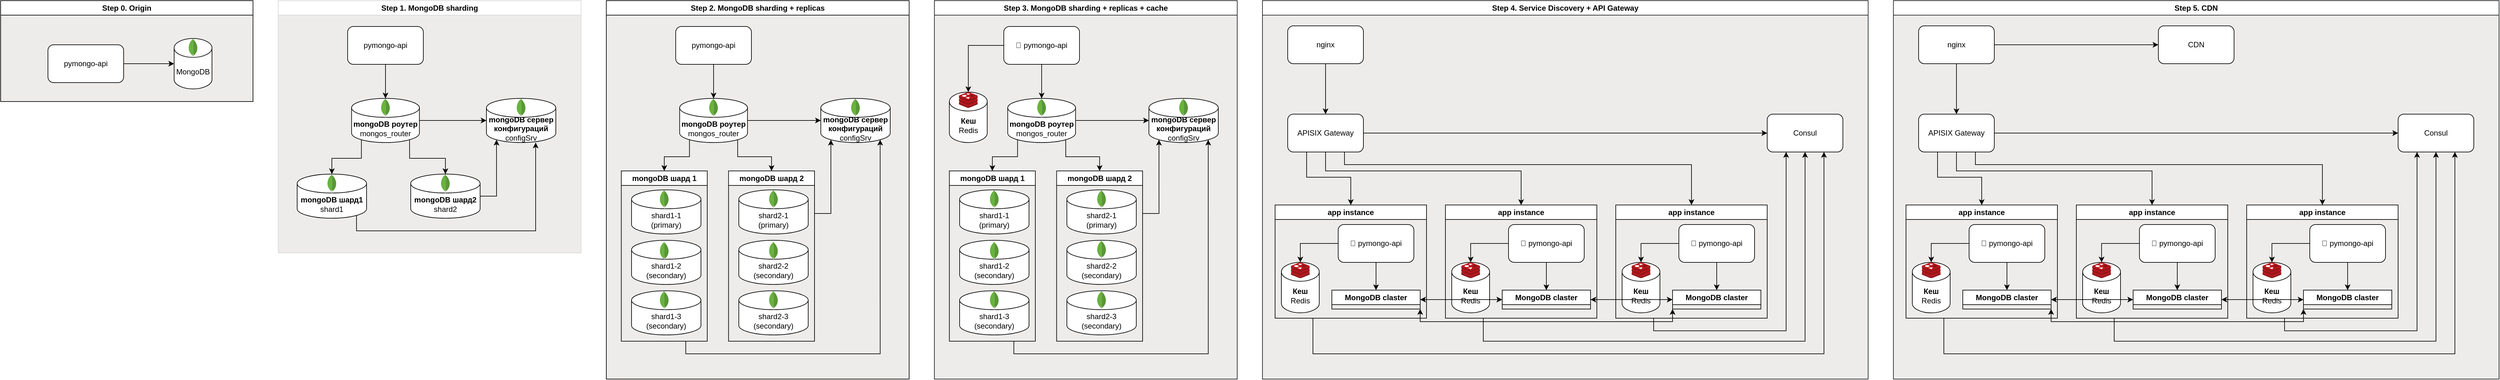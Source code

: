 <mxfile version="24.8.4">
  <diagram name="Page-1" id="-H_mtQnk-PTXWXPvYvuk">
    <mxGraphModel dx="2183" dy="1205" grid="1" gridSize="10" guides="1" tooltips="1" connect="1" arrows="1" fold="1" page="1" pageScale="1" pageWidth="1169" pageHeight="827" math="0" shadow="0">
      <root>
        <mxCell id="0" />
        <mxCell id="1" parent="0" />
        <mxCell id="wLlmZnDoWYVTyOSvIjtJ-1" value="Step 0. Origin" style="swimlane;whiteSpace=wrap;html=1;swimlaneFillColor=#EDECEB;" vertex="1" parent="1">
          <mxGeometry width="400" height="160" as="geometry" />
        </mxCell>
        <mxCell id="zA23MoTUsTF4_91t8viU-2" value="MongoDB" style="shape=cylinder3;whiteSpace=wrap;html=1;boundedLbl=1;backgroundOutline=1;size=15;" parent="wLlmZnDoWYVTyOSvIjtJ-1" vertex="1">
          <mxGeometry x="275" y="60" width="60" height="80" as="geometry" />
        </mxCell>
        <mxCell id="zA23MoTUsTF4_91t8viU-3" value="pymongo-api" style="rounded=1;whiteSpace=wrap;html=1;" parent="wLlmZnDoWYVTyOSvIjtJ-1" vertex="1">
          <mxGeometry x="75" y="70" width="120" height="60" as="geometry" />
        </mxCell>
        <mxCell id="zA23MoTUsTF4_91t8viU-4" style="edgeStyle=orthogonalEdgeStyle;rounded=0;orthogonalLoop=1;jettySize=auto;html=1;exitX=1;exitY=0.5;exitDx=0;exitDy=0;entryX=0;entryY=0.5;entryDx=0;entryDy=0;entryPerimeter=0;" parent="wLlmZnDoWYVTyOSvIjtJ-1" source="zA23MoTUsTF4_91t8viU-3" target="zA23MoTUsTF4_91t8viU-2" edge="1">
          <mxGeometry relative="1" as="geometry" />
        </mxCell>
        <mxCell id="wLlmZnDoWYVTyOSvIjtJ-85" value="" style="dashed=0;outlineConnect=0;html=1;align=center;labelPosition=center;verticalLabelPosition=bottom;verticalAlign=top;shape=mxgraph.weblogos.mongodb" vertex="1" parent="wLlmZnDoWYVTyOSvIjtJ-1">
          <mxGeometry x="297.59" y="60" width="14.82" height="31" as="geometry" />
        </mxCell>
        <mxCell id="wLlmZnDoWYVTyOSvIjtJ-2" value="Step 1. MongoDB sharding" style="swimlane;whiteSpace=wrap;html=1;strokeColor=#DAD9D8;swimlaneFillColor=#EDECEB;" vertex="1" parent="1">
          <mxGeometry x="440" width="480" height="400" as="geometry" />
        </mxCell>
        <mxCell id="wLlmZnDoWYVTyOSvIjtJ-3" value="&lt;b&gt;mongoDB роутер&lt;/b&gt;&lt;br&gt;mongos_router" style="shape=cylinder3;whiteSpace=wrap;html=1;boundedLbl=1;backgroundOutline=1;size=15;" vertex="1" parent="wLlmZnDoWYVTyOSvIjtJ-2">
          <mxGeometry x="116.25" y="155" width="107.5" height="70" as="geometry" />
        </mxCell>
        <mxCell id="wLlmZnDoWYVTyOSvIjtJ-4" value="pymongo-api" style="rounded=1;whiteSpace=wrap;html=1;" vertex="1" parent="wLlmZnDoWYVTyOSvIjtJ-2">
          <mxGeometry x="110" y="41" width="120" height="60" as="geometry" />
        </mxCell>
        <mxCell id="wLlmZnDoWYVTyOSvIjtJ-6" style="edgeStyle=orthogonalEdgeStyle;rounded=0;orthogonalLoop=1;jettySize=auto;html=1;exitX=0.5;exitY=1;exitDx=0;exitDy=0;entryX=0.5;entryY=0;entryDx=0;entryDy=0;entryPerimeter=0;" edge="1" parent="wLlmZnDoWYVTyOSvIjtJ-2" source="wLlmZnDoWYVTyOSvIjtJ-4" target="wLlmZnDoWYVTyOSvIjtJ-3">
          <mxGeometry relative="1" as="geometry" />
        </mxCell>
        <mxCell id="wLlmZnDoWYVTyOSvIjtJ-7" value="&lt;b&gt;mongoDB шард1&lt;/b&gt;&lt;br&gt;shard1" style="shape=cylinder3;whiteSpace=wrap;html=1;boundedLbl=1;backgroundOutline=1;size=15;" vertex="1" parent="wLlmZnDoWYVTyOSvIjtJ-2">
          <mxGeometry x="30" y="275" width="110" height="70" as="geometry" />
        </mxCell>
        <mxCell id="wLlmZnDoWYVTyOSvIjtJ-10" value="&lt;b&gt;mongoDB шард2&lt;/b&gt;&lt;br&gt;shard2" style="shape=cylinder3;whiteSpace=wrap;html=1;boundedLbl=1;backgroundOutline=1;size=15;" vertex="1" parent="wLlmZnDoWYVTyOSvIjtJ-2">
          <mxGeometry x="210" y="275" width="110" height="70" as="geometry" />
        </mxCell>
        <mxCell id="wLlmZnDoWYVTyOSvIjtJ-11" value="&lt;b&gt;mongoDB сервер конфигураций&lt;/b&gt;&lt;br&gt;configSrv" style="shape=cylinder3;whiteSpace=wrap;html=1;boundedLbl=1;backgroundOutline=1;size=15;" vertex="1" parent="wLlmZnDoWYVTyOSvIjtJ-2">
          <mxGeometry x="330" y="155" width="110" height="70" as="geometry" />
        </mxCell>
        <mxCell id="wLlmZnDoWYVTyOSvIjtJ-13" style="edgeStyle=orthogonalEdgeStyle;rounded=0;orthogonalLoop=1;jettySize=auto;html=1;exitX=0.855;exitY=1;exitDx=0;exitDy=-4.35;exitPerimeter=0;entryX=0.5;entryY=0;entryDx=0;entryDy=0;entryPerimeter=0;" edge="1" parent="wLlmZnDoWYVTyOSvIjtJ-2" source="wLlmZnDoWYVTyOSvIjtJ-3" target="wLlmZnDoWYVTyOSvIjtJ-10">
          <mxGeometry relative="1" as="geometry" />
        </mxCell>
        <mxCell id="wLlmZnDoWYVTyOSvIjtJ-14" style="edgeStyle=orthogonalEdgeStyle;rounded=0;orthogonalLoop=1;jettySize=auto;html=1;exitX=0.145;exitY=1;exitDx=0;exitDy=-4.35;exitPerimeter=0;entryX=0.5;entryY=0;entryDx=0;entryDy=0;entryPerimeter=0;" edge="1" parent="wLlmZnDoWYVTyOSvIjtJ-2" source="wLlmZnDoWYVTyOSvIjtJ-3" target="wLlmZnDoWYVTyOSvIjtJ-7">
          <mxGeometry relative="1" as="geometry" />
        </mxCell>
        <mxCell id="wLlmZnDoWYVTyOSvIjtJ-15" style="edgeStyle=orthogonalEdgeStyle;rounded=0;orthogonalLoop=1;jettySize=auto;html=1;exitX=1;exitY=0.5;exitDx=0;exitDy=0;exitPerimeter=0;entryX=0;entryY=0.5;entryDx=0;entryDy=0;entryPerimeter=0;" edge="1" parent="wLlmZnDoWYVTyOSvIjtJ-2" source="wLlmZnDoWYVTyOSvIjtJ-3" target="wLlmZnDoWYVTyOSvIjtJ-11">
          <mxGeometry relative="1" as="geometry" />
        </mxCell>
        <mxCell id="wLlmZnDoWYVTyOSvIjtJ-16" style="edgeStyle=orthogonalEdgeStyle;rounded=0;orthogonalLoop=1;jettySize=auto;html=1;exitX=1;exitY=0.5;exitDx=0;exitDy=0;exitPerimeter=0;entryX=0.145;entryY=1;entryDx=0;entryDy=-4.35;entryPerimeter=0;" edge="1" parent="wLlmZnDoWYVTyOSvIjtJ-2" source="wLlmZnDoWYVTyOSvIjtJ-10" target="wLlmZnDoWYVTyOSvIjtJ-11">
          <mxGeometry relative="1" as="geometry" />
        </mxCell>
        <mxCell id="wLlmZnDoWYVTyOSvIjtJ-17" style="edgeStyle=orthogonalEdgeStyle;rounded=0;orthogonalLoop=1;jettySize=auto;html=1;exitX=0.855;exitY=1;exitDx=0;exitDy=-4.35;exitPerimeter=0;" edge="1" parent="wLlmZnDoWYVTyOSvIjtJ-2" source="wLlmZnDoWYVTyOSvIjtJ-7" target="wLlmZnDoWYVTyOSvIjtJ-11">
          <mxGeometry relative="1" as="geometry">
            <mxPoint x="122.0" y="367.79" as="sourcePoint" />
            <mxPoint x="407.92" y="252.14" as="targetPoint" />
            <Array as="points">
              <mxPoint x="124" y="365" />
              <mxPoint x="408" y="365" />
            </Array>
          </mxGeometry>
        </mxCell>
        <mxCell id="wLlmZnDoWYVTyOSvIjtJ-83" value="" style="dashed=0;outlineConnect=0;html=1;align=center;labelPosition=center;verticalLabelPosition=bottom;verticalAlign=top;shape=mxgraph.weblogos.mongodb" vertex="1" parent="wLlmZnDoWYVTyOSvIjtJ-2">
          <mxGeometry x="377.59" y="155" width="14.82" height="31" as="geometry" />
        </mxCell>
        <mxCell id="wLlmZnDoWYVTyOSvIjtJ-84" value="" style="dashed=0;outlineConnect=0;html=1;align=center;labelPosition=center;verticalLabelPosition=bottom;verticalAlign=top;shape=mxgraph.weblogos.mongodb" vertex="1" parent="wLlmZnDoWYVTyOSvIjtJ-2">
          <mxGeometry x="162.59" y="155" width="14.82" height="31" as="geometry" />
        </mxCell>
        <mxCell id="wLlmZnDoWYVTyOSvIjtJ-86" value="" style="dashed=0;outlineConnect=0;html=1;align=center;labelPosition=center;verticalLabelPosition=bottom;verticalAlign=top;shape=mxgraph.weblogos.mongodb" vertex="1" parent="wLlmZnDoWYVTyOSvIjtJ-2">
          <mxGeometry x="257.59" y="275" width="14.82" height="31" as="geometry" />
        </mxCell>
        <mxCell id="wLlmZnDoWYVTyOSvIjtJ-87" value="" style="dashed=0;outlineConnect=0;html=1;align=center;labelPosition=center;verticalLabelPosition=bottom;verticalAlign=top;shape=mxgraph.weblogos.mongodb" vertex="1" parent="wLlmZnDoWYVTyOSvIjtJ-2">
          <mxGeometry x="77.59" y="275" width="14.82" height="31" as="geometry" />
        </mxCell>
        <mxCell id="wLlmZnDoWYVTyOSvIjtJ-18" value="Step 2. MongoDB sharding + replicas" style="swimlane;whiteSpace=wrap;html=1;swimlaneFillColor=#EDECEB;" vertex="1" parent="1">
          <mxGeometry x="960" width="480" height="600" as="geometry">
            <mxRectangle y="630" width="240" height="30" as="alternateBounds" />
          </mxGeometry>
        </mxCell>
        <mxCell id="wLlmZnDoWYVTyOSvIjtJ-19" value="&lt;b&gt;mongoDB роутер&lt;/b&gt;&lt;br&gt;mongos_router" style="shape=cylinder3;whiteSpace=wrap;html=1;boundedLbl=1;backgroundOutline=1;size=15;" vertex="1" parent="wLlmZnDoWYVTyOSvIjtJ-18">
          <mxGeometry x="116.25" y="155" width="107.5" height="70" as="geometry" />
        </mxCell>
        <mxCell id="wLlmZnDoWYVTyOSvIjtJ-20" value="pymongo-api" style="rounded=1;whiteSpace=wrap;html=1;" vertex="1" parent="wLlmZnDoWYVTyOSvIjtJ-18">
          <mxGeometry x="110" y="41" width="120" height="60" as="geometry" />
        </mxCell>
        <mxCell id="wLlmZnDoWYVTyOSvIjtJ-21" style="edgeStyle=orthogonalEdgeStyle;rounded=0;orthogonalLoop=1;jettySize=auto;html=1;exitX=0.5;exitY=1;exitDx=0;exitDy=0;entryX=0.5;entryY=0;entryDx=0;entryDy=0;entryPerimeter=0;" edge="1" parent="wLlmZnDoWYVTyOSvIjtJ-18" source="wLlmZnDoWYVTyOSvIjtJ-20" target="wLlmZnDoWYVTyOSvIjtJ-19">
          <mxGeometry relative="1" as="geometry" />
        </mxCell>
        <mxCell id="wLlmZnDoWYVTyOSvIjtJ-24" value="&lt;b&gt;mongoDB сервер конфигураций&lt;/b&gt;&lt;br&gt;configSrv" style="shape=cylinder3;whiteSpace=wrap;html=1;boundedLbl=1;backgroundOutline=1;size=15;" vertex="1" parent="wLlmZnDoWYVTyOSvIjtJ-18">
          <mxGeometry x="340" y="155" width="110" height="70" as="geometry" />
        </mxCell>
        <mxCell id="wLlmZnDoWYVTyOSvIjtJ-25" style="edgeStyle=orthogonalEdgeStyle;rounded=0;orthogonalLoop=1;jettySize=auto;html=1;exitX=0.855;exitY=1;exitDx=0;exitDy=-4.35;exitPerimeter=0;entryX=0.5;entryY=0;entryDx=0;entryDy=0;" edge="1" parent="wLlmZnDoWYVTyOSvIjtJ-18" source="wLlmZnDoWYVTyOSvIjtJ-19" target="wLlmZnDoWYVTyOSvIjtJ-35">
          <mxGeometry relative="1" as="geometry">
            <mxPoint x="265" y="275" as="targetPoint" />
          </mxGeometry>
        </mxCell>
        <mxCell id="wLlmZnDoWYVTyOSvIjtJ-26" style="edgeStyle=orthogonalEdgeStyle;rounded=0;orthogonalLoop=1;jettySize=auto;html=1;exitX=0.145;exitY=1;exitDx=0;exitDy=-4.35;exitPerimeter=0;entryX=0.5;entryY=0;entryDx=0;entryDy=0;" edge="1" parent="wLlmZnDoWYVTyOSvIjtJ-18" source="wLlmZnDoWYVTyOSvIjtJ-19" target="wLlmZnDoWYVTyOSvIjtJ-30">
          <mxGeometry relative="1" as="geometry">
            <mxPoint x="85" y="275" as="targetPoint" />
          </mxGeometry>
        </mxCell>
        <mxCell id="wLlmZnDoWYVTyOSvIjtJ-27" style="edgeStyle=orthogonalEdgeStyle;rounded=0;orthogonalLoop=1;jettySize=auto;html=1;exitX=1;exitY=0.5;exitDx=0;exitDy=0;exitPerimeter=0;entryX=0;entryY=0.5;entryDx=0;entryDy=0;entryPerimeter=0;" edge="1" parent="wLlmZnDoWYVTyOSvIjtJ-18" source="wLlmZnDoWYVTyOSvIjtJ-19" target="wLlmZnDoWYVTyOSvIjtJ-24">
          <mxGeometry relative="1" as="geometry" />
        </mxCell>
        <mxCell id="wLlmZnDoWYVTyOSvIjtJ-30" value="&lt;b&gt;mongoDB шард 1&lt;/b&gt;" style="swimlane;whiteSpace=wrap;html=1;" vertex="1" parent="wLlmZnDoWYVTyOSvIjtJ-18">
          <mxGeometry x="23.75" y="270" width="136.25" height="270" as="geometry" />
        </mxCell>
        <mxCell id="wLlmZnDoWYVTyOSvIjtJ-31" value="shard1-1&lt;br&gt;(primary)" style="shape=cylinder3;whiteSpace=wrap;html=1;boundedLbl=1;backgroundOutline=1;size=15;" vertex="1" parent="wLlmZnDoWYVTyOSvIjtJ-30">
          <mxGeometry x="16.25" y="30" width="110" height="70" as="geometry" />
        </mxCell>
        <mxCell id="wLlmZnDoWYVTyOSvIjtJ-33" value="shard1-2&lt;br&gt;(secondary)" style="shape=cylinder3;whiteSpace=wrap;html=1;boundedLbl=1;backgroundOutline=1;size=15;" vertex="1" parent="wLlmZnDoWYVTyOSvIjtJ-30">
          <mxGeometry x="16.25" y="110" width="110" height="70" as="geometry" />
        </mxCell>
        <mxCell id="wLlmZnDoWYVTyOSvIjtJ-34" value="shard1-3&lt;br&gt;(secondary)" style="shape=cylinder3;whiteSpace=wrap;html=1;boundedLbl=1;backgroundOutline=1;size=15;" vertex="1" parent="wLlmZnDoWYVTyOSvIjtJ-30">
          <mxGeometry x="16.25" y="190" width="110" height="70" as="geometry" />
        </mxCell>
        <mxCell id="wLlmZnDoWYVTyOSvIjtJ-78" value="" style="dashed=0;outlineConnect=0;html=1;align=center;labelPosition=center;verticalLabelPosition=bottom;verticalAlign=top;shape=mxgraph.weblogos.mongodb" vertex="1" parent="wLlmZnDoWYVTyOSvIjtJ-30">
          <mxGeometry x="60.71" y="190" width="14.82" height="31" as="geometry" />
        </mxCell>
        <mxCell id="wLlmZnDoWYVTyOSvIjtJ-79" value="" style="dashed=0;outlineConnect=0;html=1;align=center;labelPosition=center;verticalLabelPosition=bottom;verticalAlign=top;shape=mxgraph.weblogos.mongodb" vertex="1" parent="wLlmZnDoWYVTyOSvIjtJ-30">
          <mxGeometry x="60.71" y="112" width="14.82" height="31" as="geometry" />
        </mxCell>
        <mxCell id="wLlmZnDoWYVTyOSvIjtJ-80" value="" style="dashed=0;outlineConnect=0;html=1;align=center;labelPosition=center;verticalLabelPosition=bottom;verticalAlign=top;shape=mxgraph.weblogos.mongodb" vertex="1" parent="wLlmZnDoWYVTyOSvIjtJ-30">
          <mxGeometry x="60.71" y="30" width="14.82" height="31" as="geometry" />
        </mxCell>
        <mxCell id="wLlmZnDoWYVTyOSvIjtJ-35" value="&lt;b&gt;mongoDB шард 2&lt;/b&gt;" style="swimlane;whiteSpace=wrap;html=1;" vertex="1" parent="wLlmZnDoWYVTyOSvIjtJ-18">
          <mxGeometry x="193.75" y="270" width="136.25" height="270" as="geometry" />
        </mxCell>
        <mxCell id="wLlmZnDoWYVTyOSvIjtJ-36" value="shard2-1&lt;br&gt;(primary)" style="shape=cylinder3;whiteSpace=wrap;html=1;boundedLbl=1;backgroundOutline=1;size=15;" vertex="1" parent="wLlmZnDoWYVTyOSvIjtJ-35">
          <mxGeometry x="16.25" y="30" width="110" height="70" as="geometry" />
        </mxCell>
        <mxCell id="wLlmZnDoWYVTyOSvIjtJ-37" value="shard2-2&lt;br&gt;(secondary)" style="shape=cylinder3;whiteSpace=wrap;html=1;boundedLbl=1;backgroundOutline=1;size=15;" vertex="1" parent="wLlmZnDoWYVTyOSvIjtJ-35">
          <mxGeometry x="16.25" y="110" width="110" height="70" as="geometry" />
        </mxCell>
        <mxCell id="wLlmZnDoWYVTyOSvIjtJ-38" value="shard2-3&lt;br&gt;(secondary)" style="shape=cylinder3;whiteSpace=wrap;html=1;boundedLbl=1;backgroundOutline=1;size=15;" vertex="1" parent="wLlmZnDoWYVTyOSvIjtJ-35">
          <mxGeometry x="16.25" y="190" width="110" height="70" as="geometry" />
        </mxCell>
        <mxCell id="wLlmZnDoWYVTyOSvIjtJ-75" value="" style="dashed=0;outlineConnect=0;html=1;align=center;labelPosition=center;verticalLabelPosition=bottom;verticalAlign=top;shape=mxgraph.weblogos.mongodb" vertex="1" parent="wLlmZnDoWYVTyOSvIjtJ-35">
          <mxGeometry x="63.84" y="190" width="14.82" height="31" as="geometry" />
        </mxCell>
        <mxCell id="wLlmZnDoWYVTyOSvIjtJ-76" value="" style="dashed=0;outlineConnect=0;html=1;align=center;labelPosition=center;verticalLabelPosition=bottom;verticalAlign=top;shape=mxgraph.weblogos.mongodb" vertex="1" parent="wLlmZnDoWYVTyOSvIjtJ-35">
          <mxGeometry x="63.84" y="112" width="14.82" height="31" as="geometry" />
        </mxCell>
        <mxCell id="wLlmZnDoWYVTyOSvIjtJ-77" value="" style="dashed=0;outlineConnect=0;html=1;align=center;labelPosition=center;verticalLabelPosition=bottom;verticalAlign=top;shape=mxgraph.weblogos.mongodb" vertex="1" parent="wLlmZnDoWYVTyOSvIjtJ-35">
          <mxGeometry x="63.84" y="30" width="14.82" height="31" as="geometry" />
        </mxCell>
        <mxCell id="wLlmZnDoWYVTyOSvIjtJ-39" style="edgeStyle=orthogonalEdgeStyle;rounded=0;orthogonalLoop=1;jettySize=auto;html=1;exitX=1;exitY=0.25;exitDx=0;exitDy=0;entryX=0.145;entryY=1;entryDx=0;entryDy=-4.35;entryPerimeter=0;" edge="1" parent="wLlmZnDoWYVTyOSvIjtJ-18" source="wLlmZnDoWYVTyOSvIjtJ-35" target="wLlmZnDoWYVTyOSvIjtJ-24">
          <mxGeometry relative="1" as="geometry" />
        </mxCell>
        <mxCell id="wLlmZnDoWYVTyOSvIjtJ-40" style="edgeStyle=orthogonalEdgeStyle;rounded=0;orthogonalLoop=1;jettySize=auto;html=1;exitX=0.75;exitY=1;exitDx=0;exitDy=0;entryX=0.855;entryY=1;entryDx=0;entryDy=-4.35;entryPerimeter=0;" edge="1" parent="wLlmZnDoWYVTyOSvIjtJ-18" source="wLlmZnDoWYVTyOSvIjtJ-30" target="wLlmZnDoWYVTyOSvIjtJ-24">
          <mxGeometry relative="1" as="geometry" />
        </mxCell>
        <mxCell id="wLlmZnDoWYVTyOSvIjtJ-81" value="" style="dashed=0;outlineConnect=0;html=1;align=center;labelPosition=center;verticalLabelPosition=bottom;verticalAlign=top;shape=mxgraph.weblogos.mongodb" vertex="1" parent="wLlmZnDoWYVTyOSvIjtJ-18">
          <mxGeometry x="387.59" y="155" width="14.82" height="31" as="geometry" />
        </mxCell>
        <mxCell id="wLlmZnDoWYVTyOSvIjtJ-82" value="" style="dashed=0;outlineConnect=0;html=1;align=center;labelPosition=center;verticalLabelPosition=bottom;verticalAlign=top;shape=mxgraph.weblogos.mongodb" vertex="1" parent="wLlmZnDoWYVTyOSvIjtJ-18">
          <mxGeometry x="162.59" y="155" width="14.82" height="31" as="geometry" />
        </mxCell>
        <mxCell id="wLlmZnDoWYVTyOSvIjtJ-41" value="Step 3. MongoDB sharding + replicas + cache" style="swimlane;whiteSpace=wrap;html=1;gradientColor=none;swimlaneFillColor=#EDECEB;fillColor=#ffffff;strokeColor=#1b1d1e;" vertex="1" parent="1">
          <mxGeometry x="1480" width="480" height="600" as="geometry">
            <mxRectangle x="1480" width="290" height="30" as="alternateBounds" />
          </mxGeometry>
        </mxCell>
        <mxCell id="wLlmZnDoWYVTyOSvIjtJ-42" value="&lt;b&gt;mongoDB роутер&lt;/b&gt;&lt;br&gt;mongos_router" style="shape=cylinder3;whiteSpace=wrap;html=1;boundedLbl=1;backgroundOutline=1;size=15;" vertex="1" parent="wLlmZnDoWYVTyOSvIjtJ-41">
          <mxGeometry x="116.25" y="155" width="107.5" height="70" as="geometry" />
        </mxCell>
        <mxCell id="wLlmZnDoWYVTyOSvIjtJ-61" style="edgeStyle=orthogonalEdgeStyle;rounded=0;orthogonalLoop=1;jettySize=auto;html=1;exitX=0;exitY=0.5;exitDx=0;exitDy=0;" edge="1" parent="wLlmZnDoWYVTyOSvIjtJ-41" source="wLlmZnDoWYVTyOSvIjtJ-43" target="wLlmZnDoWYVTyOSvIjtJ-59">
          <mxGeometry relative="1" as="geometry" />
        </mxCell>
        <mxCell id="wLlmZnDoWYVTyOSvIjtJ-43" value="🐍 pymongo-api" style="rounded=1;whiteSpace=wrap;html=1;" vertex="1" parent="wLlmZnDoWYVTyOSvIjtJ-41">
          <mxGeometry x="110" y="41" width="120" height="60" as="geometry" />
        </mxCell>
        <mxCell id="wLlmZnDoWYVTyOSvIjtJ-44" style="edgeStyle=orthogonalEdgeStyle;rounded=0;orthogonalLoop=1;jettySize=auto;html=1;exitX=0.5;exitY=1;exitDx=0;exitDy=0;entryX=0.5;entryY=0;entryDx=0;entryDy=0;entryPerimeter=0;" edge="1" parent="wLlmZnDoWYVTyOSvIjtJ-41" source="wLlmZnDoWYVTyOSvIjtJ-43" target="wLlmZnDoWYVTyOSvIjtJ-42">
          <mxGeometry relative="1" as="geometry" />
        </mxCell>
        <mxCell id="wLlmZnDoWYVTyOSvIjtJ-45" value="&lt;b&gt;mongoDB сервер конфигураций&lt;/b&gt;&lt;br&gt;configSrv" style="shape=cylinder3;whiteSpace=wrap;html=1;boundedLbl=1;backgroundOutline=1;size=15;" vertex="1" parent="wLlmZnDoWYVTyOSvIjtJ-41">
          <mxGeometry x="340" y="155" width="110" height="70" as="geometry" />
        </mxCell>
        <mxCell id="wLlmZnDoWYVTyOSvIjtJ-46" style="edgeStyle=orthogonalEdgeStyle;rounded=0;orthogonalLoop=1;jettySize=auto;html=1;exitX=0.855;exitY=1;exitDx=0;exitDy=-4.35;exitPerimeter=0;entryX=0.5;entryY=0;entryDx=0;entryDy=0;" edge="1" parent="wLlmZnDoWYVTyOSvIjtJ-41" source="wLlmZnDoWYVTyOSvIjtJ-42" target="wLlmZnDoWYVTyOSvIjtJ-53">
          <mxGeometry relative="1" as="geometry">
            <mxPoint x="265" y="275" as="targetPoint" />
          </mxGeometry>
        </mxCell>
        <mxCell id="wLlmZnDoWYVTyOSvIjtJ-47" style="edgeStyle=orthogonalEdgeStyle;rounded=0;orthogonalLoop=1;jettySize=auto;html=1;exitX=0.145;exitY=1;exitDx=0;exitDy=-4.35;exitPerimeter=0;entryX=0.5;entryY=0;entryDx=0;entryDy=0;" edge="1" parent="wLlmZnDoWYVTyOSvIjtJ-41" source="wLlmZnDoWYVTyOSvIjtJ-42" target="wLlmZnDoWYVTyOSvIjtJ-49">
          <mxGeometry relative="1" as="geometry">
            <mxPoint x="85" y="275" as="targetPoint" />
          </mxGeometry>
        </mxCell>
        <mxCell id="wLlmZnDoWYVTyOSvIjtJ-48" style="edgeStyle=orthogonalEdgeStyle;rounded=0;orthogonalLoop=1;jettySize=auto;html=1;exitX=1;exitY=0.5;exitDx=0;exitDy=0;exitPerimeter=0;entryX=0;entryY=0.5;entryDx=0;entryDy=0;entryPerimeter=0;" edge="1" parent="wLlmZnDoWYVTyOSvIjtJ-41" source="wLlmZnDoWYVTyOSvIjtJ-42" target="wLlmZnDoWYVTyOSvIjtJ-45">
          <mxGeometry relative="1" as="geometry" />
        </mxCell>
        <mxCell id="wLlmZnDoWYVTyOSvIjtJ-49" value="&lt;b&gt;mongoDB шард 1&lt;/b&gt;" style="swimlane;whiteSpace=wrap;html=1;" vertex="1" parent="wLlmZnDoWYVTyOSvIjtJ-41">
          <mxGeometry x="23.75" y="270" width="136.25" height="270" as="geometry" />
        </mxCell>
        <mxCell id="wLlmZnDoWYVTyOSvIjtJ-50" value="shard1-1&lt;br&gt;(primary)" style="shape=cylinder3;whiteSpace=wrap;html=1;boundedLbl=1;backgroundOutline=1;size=15;" vertex="1" parent="wLlmZnDoWYVTyOSvIjtJ-49">
          <mxGeometry x="16.25" y="30" width="110" height="70" as="geometry" />
        </mxCell>
        <mxCell id="wLlmZnDoWYVTyOSvIjtJ-51" value="shard1-2&lt;br&gt;(secondary)" style="shape=cylinder3;whiteSpace=wrap;html=1;boundedLbl=1;backgroundOutline=1;size=15;" vertex="1" parent="wLlmZnDoWYVTyOSvIjtJ-49">
          <mxGeometry x="16.25" y="110" width="110" height="70" as="geometry" />
        </mxCell>
        <mxCell id="wLlmZnDoWYVTyOSvIjtJ-52" value="shard1-3&lt;br&gt;(secondary)" style="shape=cylinder3;whiteSpace=wrap;html=1;boundedLbl=1;backgroundOutline=1;size=15;" vertex="1" parent="wLlmZnDoWYVTyOSvIjtJ-49">
          <mxGeometry x="16.25" y="190" width="110" height="70" as="geometry" />
        </mxCell>
        <mxCell id="wLlmZnDoWYVTyOSvIjtJ-66" value="" style="dashed=0;outlineConnect=0;html=1;align=center;labelPosition=center;verticalLabelPosition=bottom;verticalAlign=top;shape=mxgraph.weblogos.mongodb" vertex="1" parent="wLlmZnDoWYVTyOSvIjtJ-49">
          <mxGeometry x="63.84" y="190" width="14.82" height="31" as="geometry" />
        </mxCell>
        <mxCell id="wLlmZnDoWYVTyOSvIjtJ-67" value="" style="dashed=0;outlineConnect=0;html=1;align=center;labelPosition=center;verticalLabelPosition=bottom;verticalAlign=top;shape=mxgraph.weblogos.mongodb" vertex="1" parent="wLlmZnDoWYVTyOSvIjtJ-49">
          <mxGeometry x="63.84" y="112" width="14.82" height="31" as="geometry" />
        </mxCell>
        <mxCell id="wLlmZnDoWYVTyOSvIjtJ-68" value="" style="dashed=0;outlineConnect=0;html=1;align=center;labelPosition=center;verticalLabelPosition=bottom;verticalAlign=top;shape=mxgraph.weblogos.mongodb" vertex="1" parent="wLlmZnDoWYVTyOSvIjtJ-49">
          <mxGeometry x="63.84" y="30" width="14.82" height="31" as="geometry" />
        </mxCell>
        <mxCell id="wLlmZnDoWYVTyOSvIjtJ-53" value="&lt;b&gt;mongoDB шард 2&lt;/b&gt;" style="swimlane;whiteSpace=wrap;html=1;" vertex="1" parent="wLlmZnDoWYVTyOSvIjtJ-41">
          <mxGeometry x="193.75" y="270" width="136.25" height="270" as="geometry" />
        </mxCell>
        <mxCell id="wLlmZnDoWYVTyOSvIjtJ-54" value="shard2-1&lt;br&gt;(primary)" style="shape=cylinder3;whiteSpace=wrap;html=1;boundedLbl=1;backgroundOutline=1;size=15;" vertex="1" parent="wLlmZnDoWYVTyOSvIjtJ-53">
          <mxGeometry x="16.25" y="30" width="110" height="70" as="geometry" />
        </mxCell>
        <mxCell id="wLlmZnDoWYVTyOSvIjtJ-55" value="shard2-2&lt;br&gt;(secondary)" style="shape=cylinder3;whiteSpace=wrap;html=1;boundedLbl=1;backgroundOutline=1;size=15;" vertex="1" parent="wLlmZnDoWYVTyOSvIjtJ-53">
          <mxGeometry x="16.25" y="110" width="110" height="70" as="geometry" />
        </mxCell>
        <mxCell id="wLlmZnDoWYVTyOSvIjtJ-56" value="shard2-3&lt;br&gt;(secondary)" style="shape=cylinder3;whiteSpace=wrap;html=1;boundedLbl=1;backgroundOutline=1;size=15;" vertex="1" parent="wLlmZnDoWYVTyOSvIjtJ-53">
          <mxGeometry x="16.25" y="190" width="110" height="70" as="geometry" />
        </mxCell>
        <mxCell id="wLlmZnDoWYVTyOSvIjtJ-63" value="" style="dashed=0;outlineConnect=0;html=1;align=center;labelPosition=center;verticalLabelPosition=bottom;verticalAlign=top;shape=mxgraph.weblogos.mongodb" vertex="1" parent="wLlmZnDoWYVTyOSvIjtJ-53">
          <mxGeometry x="63.84" y="190" width="14.82" height="31" as="geometry" />
        </mxCell>
        <mxCell id="wLlmZnDoWYVTyOSvIjtJ-69" value="" style="dashed=0;outlineConnect=0;html=1;align=center;labelPosition=center;verticalLabelPosition=bottom;verticalAlign=top;shape=mxgraph.weblogos.mongodb" vertex="1" parent="wLlmZnDoWYVTyOSvIjtJ-53">
          <mxGeometry x="63.84" y="30" width="14.82" height="31" as="geometry" />
        </mxCell>
        <mxCell id="wLlmZnDoWYVTyOSvIjtJ-70" value="" style="dashed=0;outlineConnect=0;html=1;align=center;labelPosition=center;verticalLabelPosition=bottom;verticalAlign=top;shape=mxgraph.weblogos.mongodb" vertex="1" parent="wLlmZnDoWYVTyOSvIjtJ-53">
          <mxGeometry x="63.84" y="110" width="14.82" height="31" as="geometry" />
        </mxCell>
        <mxCell id="wLlmZnDoWYVTyOSvIjtJ-57" style="edgeStyle=orthogonalEdgeStyle;rounded=0;orthogonalLoop=1;jettySize=auto;html=1;exitX=1;exitY=0.25;exitDx=0;exitDy=0;entryX=0.145;entryY=1;entryDx=0;entryDy=-4.35;entryPerimeter=0;" edge="1" parent="wLlmZnDoWYVTyOSvIjtJ-41" source="wLlmZnDoWYVTyOSvIjtJ-53" target="wLlmZnDoWYVTyOSvIjtJ-45">
          <mxGeometry relative="1" as="geometry" />
        </mxCell>
        <mxCell id="wLlmZnDoWYVTyOSvIjtJ-58" style="edgeStyle=orthogonalEdgeStyle;rounded=0;orthogonalLoop=1;jettySize=auto;html=1;exitX=0.75;exitY=1;exitDx=0;exitDy=0;entryX=0.855;entryY=1;entryDx=0;entryDy=-4.35;entryPerimeter=0;" edge="1" parent="wLlmZnDoWYVTyOSvIjtJ-41" source="wLlmZnDoWYVTyOSvIjtJ-49" target="wLlmZnDoWYVTyOSvIjtJ-45">
          <mxGeometry relative="1" as="geometry" />
        </mxCell>
        <mxCell id="wLlmZnDoWYVTyOSvIjtJ-59" value="&lt;b&gt;Кеш&lt;/b&gt;&lt;br&gt;Redis" style="shape=cylinder3;whiteSpace=wrap;html=1;boundedLbl=1;backgroundOutline=1;size=15;" vertex="1" parent="wLlmZnDoWYVTyOSvIjtJ-41">
          <mxGeometry x="23.75" y="145" width="60" height="80" as="geometry" />
        </mxCell>
        <mxCell id="wLlmZnDoWYVTyOSvIjtJ-62" value="" style="image;sketch=0;aspect=fixed;html=1;points=[];align=center;fontSize=12;image=img/lib/mscae/Cache_Redis_Product.svg;" vertex="1" parent="wLlmZnDoWYVTyOSvIjtJ-41">
          <mxGeometry x="38.87" y="145" width="29.76" height="25" as="geometry" />
        </mxCell>
        <mxCell id="wLlmZnDoWYVTyOSvIjtJ-71" value="" style="dashed=0;outlineConnect=0;html=1;align=center;labelPosition=center;verticalLabelPosition=bottom;verticalAlign=top;shape=mxgraph.weblogos.mongodb" vertex="1" parent="wLlmZnDoWYVTyOSvIjtJ-41">
          <mxGeometry x="387.59" y="155" width="14.82" height="31" as="geometry" />
        </mxCell>
        <mxCell id="wLlmZnDoWYVTyOSvIjtJ-72" value="" style="dashed=0;outlineConnect=0;html=1;align=center;labelPosition=center;verticalLabelPosition=bottom;verticalAlign=top;shape=mxgraph.weblogos.mongodb" vertex="1" parent="wLlmZnDoWYVTyOSvIjtJ-41">
          <mxGeometry x="162.59" y="155" width="14.82" height="31" as="geometry" />
        </mxCell>
        <mxCell id="wLlmZnDoWYVTyOSvIjtJ-88" value="Step 4.&amp;nbsp;Service Discovery + API Gateway" style="swimlane;whiteSpace=wrap;html=1;gradientColor=none;swimlaneFillColor=#EDECEB;fillColor=#ffffff;strokeColor=#1b1d1e;" vertex="1" parent="1">
          <mxGeometry x="2000" width="960" height="600" as="geometry">
            <mxRectangle x="1480" width="290" height="30" as="alternateBounds" />
          </mxGeometry>
        </mxCell>
        <mxCell id="wLlmZnDoWYVTyOSvIjtJ-203" style="edgeStyle=orthogonalEdgeStyle;rounded=0;orthogonalLoop=1;jettySize=auto;html=1;exitX=0.25;exitY=1;exitDx=0;exitDy=0;entryX=0.75;entryY=1;entryDx=0;entryDy=0;" edge="1" parent="wLlmZnDoWYVTyOSvIjtJ-88" source="wLlmZnDoWYVTyOSvIjtJ-125" target="wLlmZnDoWYVTyOSvIjtJ-197">
          <mxGeometry relative="1" as="geometry">
            <Array as="points">
              <mxPoint x="80" y="560" />
              <mxPoint x="890" y="560" />
            </Array>
          </mxGeometry>
        </mxCell>
        <mxCell id="wLlmZnDoWYVTyOSvIjtJ-125" value="app instance" style="swimlane;whiteSpace=wrap;html=1;" vertex="1" parent="wLlmZnDoWYVTyOSvIjtJ-88">
          <mxGeometry x="20" y="324" width="240" height="179.5" as="geometry" />
        </mxCell>
        <mxCell id="wLlmZnDoWYVTyOSvIjtJ-91" value="🐍 pymongo-api" style="rounded=1;whiteSpace=wrap;html=1;" vertex="1" parent="wLlmZnDoWYVTyOSvIjtJ-125">
          <mxGeometry x="100" y="31" width="120" height="60" as="geometry" />
        </mxCell>
        <mxCell id="wLlmZnDoWYVTyOSvIjtJ-119" value="MongoDB claster" style="swimlane;whiteSpace=wrap;html=1;" vertex="1" collapsed="1" parent="wLlmZnDoWYVTyOSvIjtJ-125">
          <mxGeometry x="90" y="135" width="140" height="30" as="geometry">
            <mxRectangle x="110" y="145" width="430" height="460" as="alternateBounds" />
          </mxGeometry>
        </mxCell>
        <mxCell id="wLlmZnDoWYVTyOSvIjtJ-117" value="" style="group" vertex="1" connectable="0" parent="wLlmZnDoWYVTyOSvIjtJ-119">
          <mxGeometry x="92.5" y="75" width="107.5" height="70" as="geometry" />
        </mxCell>
        <mxCell id="wLlmZnDoWYVTyOSvIjtJ-89" value="&lt;b&gt;mongoDB роутер&lt;/b&gt;&lt;br&gt;mongos_router" style="shape=cylinder3;whiteSpace=wrap;html=1;boundedLbl=1;backgroundOutline=1;size=15;" vertex="1" parent="wLlmZnDoWYVTyOSvIjtJ-117">
          <mxGeometry width="107.5" height="70" as="geometry" />
        </mxCell>
        <mxCell id="wLlmZnDoWYVTyOSvIjtJ-116" value="" style="dashed=0;outlineConnect=0;html=1;align=center;labelPosition=center;verticalLabelPosition=bottom;verticalAlign=top;shape=mxgraph.weblogos.mongodb" vertex="1" parent="wLlmZnDoWYVTyOSvIjtJ-117">
          <mxGeometry x="46.34" width="14.82" height="31" as="geometry" />
        </mxCell>
        <mxCell id="wLlmZnDoWYVTyOSvIjtJ-118" value="" style="group" vertex="1" connectable="0" parent="wLlmZnDoWYVTyOSvIjtJ-119">
          <mxGeometry x="316.25" y="75" width="110" height="70" as="geometry" />
        </mxCell>
        <mxCell id="wLlmZnDoWYVTyOSvIjtJ-93" value="&lt;b&gt;mongoDB сервер конфигураций&lt;/b&gt;&lt;br&gt;configSrv" style="shape=cylinder3;whiteSpace=wrap;html=1;boundedLbl=1;backgroundOutline=1;size=15;" vertex="1" parent="wLlmZnDoWYVTyOSvIjtJ-118">
          <mxGeometry width="110" height="70" as="geometry" />
        </mxCell>
        <mxCell id="wLlmZnDoWYVTyOSvIjtJ-115" value="" style="dashed=0;outlineConnect=0;html=1;align=center;labelPosition=center;verticalLabelPosition=bottom;verticalAlign=top;shape=mxgraph.weblogos.mongodb" vertex="1" parent="wLlmZnDoWYVTyOSvIjtJ-118">
          <mxGeometry x="47.59" width="14.82" height="31" as="geometry" />
        </mxCell>
        <mxCell id="wLlmZnDoWYVTyOSvIjtJ-104" value="&lt;b&gt;mongoDB шард 2&lt;/b&gt;" style="swimlane;whiteSpace=wrap;html=1;" vertex="1" parent="wLlmZnDoWYVTyOSvIjtJ-119">
          <mxGeometry x="170" y="190" width="136.25" height="270" as="geometry">
            <mxRectangle x="170" y="190" width="140" height="30" as="alternateBounds" />
          </mxGeometry>
        </mxCell>
        <mxCell id="wLlmZnDoWYVTyOSvIjtJ-105" value="shard2-1&lt;br&gt;(primary)" style="shape=cylinder3;whiteSpace=wrap;html=1;boundedLbl=1;backgroundOutline=1;size=15;" vertex="1" parent="wLlmZnDoWYVTyOSvIjtJ-104">
          <mxGeometry x="16.25" y="30" width="110" height="70" as="geometry" />
        </mxCell>
        <mxCell id="wLlmZnDoWYVTyOSvIjtJ-106" value="shard2-2&lt;br&gt;(secondary)" style="shape=cylinder3;whiteSpace=wrap;html=1;boundedLbl=1;backgroundOutline=1;size=15;" vertex="1" parent="wLlmZnDoWYVTyOSvIjtJ-104">
          <mxGeometry x="16.25" y="110" width="110" height="70" as="geometry" />
        </mxCell>
        <mxCell id="wLlmZnDoWYVTyOSvIjtJ-107" value="shard2-3&lt;br&gt;(secondary)" style="shape=cylinder3;whiteSpace=wrap;html=1;boundedLbl=1;backgroundOutline=1;size=15;" vertex="1" parent="wLlmZnDoWYVTyOSvIjtJ-104">
          <mxGeometry x="16.25" y="190" width="110" height="70" as="geometry" />
        </mxCell>
        <mxCell id="wLlmZnDoWYVTyOSvIjtJ-108" value="" style="dashed=0;outlineConnect=0;html=1;align=center;labelPosition=center;verticalLabelPosition=bottom;verticalAlign=top;shape=mxgraph.weblogos.mongodb" vertex="1" parent="wLlmZnDoWYVTyOSvIjtJ-104">
          <mxGeometry x="63.84" y="190" width="14.82" height="31" as="geometry" />
        </mxCell>
        <mxCell id="wLlmZnDoWYVTyOSvIjtJ-109" value="" style="dashed=0;outlineConnect=0;html=1;align=center;labelPosition=center;verticalLabelPosition=bottom;verticalAlign=top;shape=mxgraph.weblogos.mongodb" vertex="1" parent="wLlmZnDoWYVTyOSvIjtJ-104">
          <mxGeometry x="63.84" y="30" width="14.82" height="31" as="geometry" />
        </mxCell>
        <mxCell id="wLlmZnDoWYVTyOSvIjtJ-110" value="" style="dashed=0;outlineConnect=0;html=1;align=center;labelPosition=center;verticalLabelPosition=bottom;verticalAlign=top;shape=mxgraph.weblogos.mongodb" vertex="1" parent="wLlmZnDoWYVTyOSvIjtJ-104">
          <mxGeometry x="63.84" y="110" width="14.82" height="31" as="geometry" />
        </mxCell>
        <mxCell id="wLlmZnDoWYVTyOSvIjtJ-97" value="&lt;b&gt;mongoDB шард 1&lt;/b&gt;" style="swimlane;whiteSpace=wrap;html=1;" vertex="1" parent="wLlmZnDoWYVTyOSvIjtJ-119">
          <mxGeometry y="190" width="136.25" height="270" as="geometry">
            <mxRectangle y="190" width="140" height="30" as="alternateBounds" />
          </mxGeometry>
        </mxCell>
        <mxCell id="wLlmZnDoWYVTyOSvIjtJ-98" value="shard1-1&lt;br&gt;(primary)" style="shape=cylinder3;whiteSpace=wrap;html=1;boundedLbl=1;backgroundOutline=1;size=15;" vertex="1" parent="wLlmZnDoWYVTyOSvIjtJ-97">
          <mxGeometry x="16.25" y="30" width="110" height="70" as="geometry" />
        </mxCell>
        <mxCell id="wLlmZnDoWYVTyOSvIjtJ-99" value="shard1-2&lt;br&gt;(secondary)" style="shape=cylinder3;whiteSpace=wrap;html=1;boundedLbl=1;backgroundOutline=1;size=15;" vertex="1" parent="wLlmZnDoWYVTyOSvIjtJ-97">
          <mxGeometry x="16.25" y="110" width="110" height="70" as="geometry" />
        </mxCell>
        <mxCell id="wLlmZnDoWYVTyOSvIjtJ-100" value="shard1-3&lt;br&gt;(secondary)" style="shape=cylinder3;whiteSpace=wrap;html=1;boundedLbl=1;backgroundOutline=1;size=15;" vertex="1" parent="wLlmZnDoWYVTyOSvIjtJ-97">
          <mxGeometry x="16.25" y="190" width="110" height="70" as="geometry" />
        </mxCell>
        <mxCell id="wLlmZnDoWYVTyOSvIjtJ-101" value="" style="dashed=0;outlineConnect=0;html=1;align=center;labelPosition=center;verticalLabelPosition=bottom;verticalAlign=top;shape=mxgraph.weblogos.mongodb" vertex="1" parent="wLlmZnDoWYVTyOSvIjtJ-97">
          <mxGeometry x="63.84" y="190" width="14.82" height="31" as="geometry" />
        </mxCell>
        <mxCell id="wLlmZnDoWYVTyOSvIjtJ-102" value="" style="dashed=0;outlineConnect=0;html=1;align=center;labelPosition=center;verticalLabelPosition=bottom;verticalAlign=top;shape=mxgraph.weblogos.mongodb" vertex="1" parent="wLlmZnDoWYVTyOSvIjtJ-97">
          <mxGeometry x="63.84" y="112" width="14.82" height="31" as="geometry" />
        </mxCell>
        <mxCell id="wLlmZnDoWYVTyOSvIjtJ-103" value="" style="dashed=0;outlineConnect=0;html=1;align=center;labelPosition=center;verticalLabelPosition=bottom;verticalAlign=top;shape=mxgraph.weblogos.mongodb" vertex="1" parent="wLlmZnDoWYVTyOSvIjtJ-97">
          <mxGeometry x="63.84" y="30" width="14.82" height="31" as="geometry" />
        </mxCell>
        <mxCell id="wLlmZnDoWYVTyOSvIjtJ-96" style="edgeStyle=orthogonalEdgeStyle;rounded=0;orthogonalLoop=1;jettySize=auto;html=1;exitX=1;exitY=0.5;exitDx=0;exitDy=0;exitPerimeter=0;entryX=0;entryY=0.5;entryDx=0;entryDy=0;entryPerimeter=0;" edge="1" parent="wLlmZnDoWYVTyOSvIjtJ-119" source="wLlmZnDoWYVTyOSvIjtJ-89" target="wLlmZnDoWYVTyOSvIjtJ-93">
          <mxGeometry relative="1" as="geometry" />
        </mxCell>
        <mxCell id="wLlmZnDoWYVTyOSvIjtJ-94" style="edgeStyle=orthogonalEdgeStyle;rounded=0;orthogonalLoop=1;jettySize=auto;html=1;exitX=0.855;exitY=1;exitDx=0;exitDy=-4.35;exitPerimeter=0;entryX=0.5;entryY=0;entryDx=0;entryDy=0;" edge="1" parent="wLlmZnDoWYVTyOSvIjtJ-119" source="wLlmZnDoWYVTyOSvIjtJ-89" target="wLlmZnDoWYVTyOSvIjtJ-104">
          <mxGeometry relative="1" as="geometry">
            <mxPoint x="-475" y="195" as="targetPoint" />
          </mxGeometry>
        </mxCell>
        <mxCell id="wLlmZnDoWYVTyOSvIjtJ-111" style="edgeStyle=orthogonalEdgeStyle;rounded=0;orthogonalLoop=1;jettySize=auto;html=1;exitX=1;exitY=0.25;exitDx=0;exitDy=0;entryX=0.145;entryY=1;entryDx=0;entryDy=-4.35;entryPerimeter=0;" edge="1" parent="wLlmZnDoWYVTyOSvIjtJ-119" source="wLlmZnDoWYVTyOSvIjtJ-104" target="wLlmZnDoWYVTyOSvIjtJ-93">
          <mxGeometry relative="1" as="geometry" />
        </mxCell>
        <mxCell id="wLlmZnDoWYVTyOSvIjtJ-95" style="edgeStyle=orthogonalEdgeStyle;rounded=0;orthogonalLoop=1;jettySize=auto;html=1;exitX=0.145;exitY=1;exitDx=0;exitDy=-4.35;exitPerimeter=0;entryX=0.5;entryY=0;entryDx=0;entryDy=0;" edge="1" parent="wLlmZnDoWYVTyOSvIjtJ-119" source="wLlmZnDoWYVTyOSvIjtJ-89" target="wLlmZnDoWYVTyOSvIjtJ-97">
          <mxGeometry relative="1" as="geometry">
            <mxPoint x="-655" y="195" as="targetPoint" />
          </mxGeometry>
        </mxCell>
        <mxCell id="wLlmZnDoWYVTyOSvIjtJ-112" style="edgeStyle=orthogonalEdgeStyle;rounded=0;orthogonalLoop=1;jettySize=auto;html=1;exitX=0.75;exitY=1;exitDx=0;exitDy=0;entryX=0.855;entryY=1;entryDx=0;entryDy=-4.35;entryPerimeter=0;" edge="1" parent="wLlmZnDoWYVTyOSvIjtJ-119" source="wLlmZnDoWYVTyOSvIjtJ-97" target="wLlmZnDoWYVTyOSvIjtJ-93">
          <mxGeometry relative="1" as="geometry" />
        </mxCell>
        <mxCell id="wLlmZnDoWYVTyOSvIjtJ-121" value="" style="endArrow=classic;html=1;rounded=0;" edge="1" parent="wLlmZnDoWYVTyOSvIjtJ-119">
          <mxGeometry width="50" height="50" relative="1" as="geometry">
            <mxPoint x="146" y="35" as="sourcePoint" />
            <mxPoint x="145.72" y="75" as="targetPoint" />
          </mxGeometry>
        </mxCell>
        <mxCell id="wLlmZnDoWYVTyOSvIjtJ-124" value="" style="group" vertex="1" connectable="0" parent="wLlmZnDoWYVTyOSvIjtJ-125">
          <mxGeometry x="10" y="91" width="60" height="80" as="geometry" />
        </mxCell>
        <mxCell id="wLlmZnDoWYVTyOSvIjtJ-113" value="&lt;b&gt;Кеш&lt;/b&gt;&lt;br&gt;Redis" style="shape=cylinder3;whiteSpace=wrap;html=1;boundedLbl=1;backgroundOutline=1;size=15;" vertex="1" parent="wLlmZnDoWYVTyOSvIjtJ-124">
          <mxGeometry width="60" height="80" as="geometry" />
        </mxCell>
        <mxCell id="wLlmZnDoWYVTyOSvIjtJ-114" value="" style="image;sketch=0;aspect=fixed;html=1;points=[];align=center;fontSize=12;image=img/lib/mscae/Cache_Redis_Product.svg;" vertex="1" parent="wLlmZnDoWYVTyOSvIjtJ-124">
          <mxGeometry x="15.12" width="29.76" height="25" as="geometry" />
        </mxCell>
        <mxCell id="wLlmZnDoWYVTyOSvIjtJ-120" style="edgeStyle=orthogonalEdgeStyle;rounded=0;orthogonalLoop=1;jettySize=auto;html=1;exitX=0.5;exitY=1;exitDx=0;exitDy=0;" edge="1" parent="wLlmZnDoWYVTyOSvIjtJ-125" source="wLlmZnDoWYVTyOSvIjtJ-91" target="wLlmZnDoWYVTyOSvIjtJ-119">
          <mxGeometry relative="1" as="geometry" />
        </mxCell>
        <mxCell id="wLlmZnDoWYVTyOSvIjtJ-90" style="edgeStyle=orthogonalEdgeStyle;rounded=0;orthogonalLoop=1;jettySize=auto;html=1;exitX=0;exitY=0.5;exitDx=0;exitDy=0;entryX=0.5;entryY=0;entryDx=0;entryDy=0;entryPerimeter=0;" edge="1" parent="wLlmZnDoWYVTyOSvIjtJ-125" source="wLlmZnDoWYVTyOSvIjtJ-91" target="wLlmZnDoWYVTyOSvIjtJ-113">
          <mxGeometry relative="1" as="geometry" />
        </mxCell>
        <mxCell id="wLlmZnDoWYVTyOSvIjtJ-204" style="edgeStyle=orthogonalEdgeStyle;rounded=0;orthogonalLoop=1;jettySize=auto;html=1;exitX=0.25;exitY=1;exitDx=0;exitDy=0;entryX=0.5;entryY=1;entryDx=0;entryDy=0;" edge="1" parent="wLlmZnDoWYVTyOSvIjtJ-88" source="wLlmZnDoWYVTyOSvIjtJ-127" target="wLlmZnDoWYVTyOSvIjtJ-197">
          <mxGeometry relative="1" as="geometry">
            <Array as="points">
              <mxPoint x="350" y="540" />
              <mxPoint x="860" y="540" />
            </Array>
          </mxGeometry>
        </mxCell>
        <mxCell id="wLlmZnDoWYVTyOSvIjtJ-127" value="app instance" style="swimlane;whiteSpace=wrap;html=1;startSize=23;" vertex="1" parent="wLlmZnDoWYVTyOSvIjtJ-88">
          <mxGeometry x="290" y="324" width="240" height="179.5" as="geometry" />
        </mxCell>
        <mxCell id="wLlmZnDoWYVTyOSvIjtJ-128" value="🐍 pymongo-api" style="rounded=1;whiteSpace=wrap;html=1;" vertex="1" parent="wLlmZnDoWYVTyOSvIjtJ-127">
          <mxGeometry x="100" y="31" width="120" height="60" as="geometry" />
        </mxCell>
        <mxCell id="wLlmZnDoWYVTyOSvIjtJ-129" value="MongoDB claster" style="swimlane;whiteSpace=wrap;html=1;" vertex="1" collapsed="1" parent="wLlmZnDoWYVTyOSvIjtJ-127">
          <mxGeometry x="90" y="135" width="140" height="30" as="geometry">
            <mxRectangle x="110" y="145" width="430" height="460" as="alternateBounds" />
          </mxGeometry>
        </mxCell>
        <mxCell id="wLlmZnDoWYVTyOSvIjtJ-130" value="" style="group" vertex="1" connectable="0" parent="wLlmZnDoWYVTyOSvIjtJ-129">
          <mxGeometry x="92.5" y="75" width="107.5" height="70" as="geometry" />
        </mxCell>
        <mxCell id="wLlmZnDoWYVTyOSvIjtJ-131" value="&lt;b&gt;mongoDB роутер&lt;/b&gt;&lt;br&gt;mongos_router" style="shape=cylinder3;whiteSpace=wrap;html=1;boundedLbl=1;backgroundOutline=1;size=15;" vertex="1" parent="wLlmZnDoWYVTyOSvIjtJ-130">
          <mxGeometry width="107.5" height="70" as="geometry" />
        </mxCell>
        <mxCell id="wLlmZnDoWYVTyOSvIjtJ-132" value="" style="dashed=0;outlineConnect=0;html=1;align=center;labelPosition=center;verticalLabelPosition=bottom;verticalAlign=top;shape=mxgraph.weblogos.mongodb" vertex="1" parent="wLlmZnDoWYVTyOSvIjtJ-130">
          <mxGeometry x="46.34" width="14.82" height="31" as="geometry" />
        </mxCell>
        <mxCell id="wLlmZnDoWYVTyOSvIjtJ-133" value="" style="group" vertex="1" connectable="0" parent="wLlmZnDoWYVTyOSvIjtJ-129">
          <mxGeometry x="316.25" y="75" width="110" height="70" as="geometry" />
        </mxCell>
        <mxCell id="wLlmZnDoWYVTyOSvIjtJ-134" value="&lt;b&gt;mongoDB сервер конфигураций&lt;/b&gt;&lt;br&gt;configSrv" style="shape=cylinder3;whiteSpace=wrap;html=1;boundedLbl=1;backgroundOutline=1;size=15;" vertex="1" parent="wLlmZnDoWYVTyOSvIjtJ-133">
          <mxGeometry width="110" height="70" as="geometry" />
        </mxCell>
        <mxCell id="wLlmZnDoWYVTyOSvIjtJ-135" value="" style="dashed=0;outlineConnect=0;html=1;align=center;labelPosition=center;verticalLabelPosition=bottom;verticalAlign=top;shape=mxgraph.weblogos.mongodb" vertex="1" parent="wLlmZnDoWYVTyOSvIjtJ-133">
          <mxGeometry x="47.59" width="14.82" height="31" as="geometry" />
        </mxCell>
        <mxCell id="wLlmZnDoWYVTyOSvIjtJ-136" value="&lt;b&gt;mongoDB шард 2&lt;/b&gt;" style="swimlane;whiteSpace=wrap;html=1;" vertex="1" parent="wLlmZnDoWYVTyOSvIjtJ-129">
          <mxGeometry x="170" y="190" width="136.25" height="270" as="geometry">
            <mxRectangle x="170" y="190" width="140" height="30" as="alternateBounds" />
          </mxGeometry>
        </mxCell>
        <mxCell id="wLlmZnDoWYVTyOSvIjtJ-137" value="shard2-1&lt;br&gt;(primary)" style="shape=cylinder3;whiteSpace=wrap;html=1;boundedLbl=1;backgroundOutline=1;size=15;" vertex="1" parent="wLlmZnDoWYVTyOSvIjtJ-136">
          <mxGeometry x="16.25" y="30" width="110" height="70" as="geometry" />
        </mxCell>
        <mxCell id="wLlmZnDoWYVTyOSvIjtJ-138" value="shard2-2&lt;br&gt;(secondary)" style="shape=cylinder3;whiteSpace=wrap;html=1;boundedLbl=1;backgroundOutline=1;size=15;" vertex="1" parent="wLlmZnDoWYVTyOSvIjtJ-136">
          <mxGeometry x="16.25" y="110" width="110" height="70" as="geometry" />
        </mxCell>
        <mxCell id="wLlmZnDoWYVTyOSvIjtJ-139" value="shard2-3&lt;br&gt;(secondary)" style="shape=cylinder3;whiteSpace=wrap;html=1;boundedLbl=1;backgroundOutline=1;size=15;" vertex="1" parent="wLlmZnDoWYVTyOSvIjtJ-136">
          <mxGeometry x="16.25" y="190" width="110" height="70" as="geometry" />
        </mxCell>
        <mxCell id="wLlmZnDoWYVTyOSvIjtJ-140" value="" style="dashed=0;outlineConnect=0;html=1;align=center;labelPosition=center;verticalLabelPosition=bottom;verticalAlign=top;shape=mxgraph.weblogos.mongodb" vertex="1" parent="wLlmZnDoWYVTyOSvIjtJ-136">
          <mxGeometry x="63.84" y="190" width="14.82" height="31" as="geometry" />
        </mxCell>
        <mxCell id="wLlmZnDoWYVTyOSvIjtJ-141" value="" style="dashed=0;outlineConnect=0;html=1;align=center;labelPosition=center;verticalLabelPosition=bottom;verticalAlign=top;shape=mxgraph.weblogos.mongodb" vertex="1" parent="wLlmZnDoWYVTyOSvIjtJ-136">
          <mxGeometry x="63.84" y="30" width="14.82" height="31" as="geometry" />
        </mxCell>
        <mxCell id="wLlmZnDoWYVTyOSvIjtJ-142" value="" style="dashed=0;outlineConnect=0;html=1;align=center;labelPosition=center;verticalLabelPosition=bottom;verticalAlign=top;shape=mxgraph.weblogos.mongodb" vertex="1" parent="wLlmZnDoWYVTyOSvIjtJ-136">
          <mxGeometry x="63.84" y="110" width="14.82" height="31" as="geometry" />
        </mxCell>
        <mxCell id="wLlmZnDoWYVTyOSvIjtJ-143" value="&lt;b&gt;mongoDB шард 1&lt;/b&gt;" style="swimlane;whiteSpace=wrap;html=1;" vertex="1" parent="wLlmZnDoWYVTyOSvIjtJ-129">
          <mxGeometry y="190" width="136.25" height="270" as="geometry">
            <mxRectangle y="190" width="140" height="30" as="alternateBounds" />
          </mxGeometry>
        </mxCell>
        <mxCell id="wLlmZnDoWYVTyOSvIjtJ-144" value="shard1-1&lt;br&gt;(primary)" style="shape=cylinder3;whiteSpace=wrap;html=1;boundedLbl=1;backgroundOutline=1;size=15;" vertex="1" parent="wLlmZnDoWYVTyOSvIjtJ-143">
          <mxGeometry x="16.25" y="30" width="110" height="70" as="geometry" />
        </mxCell>
        <mxCell id="wLlmZnDoWYVTyOSvIjtJ-145" value="shard1-2&lt;br&gt;(secondary)" style="shape=cylinder3;whiteSpace=wrap;html=1;boundedLbl=1;backgroundOutline=1;size=15;" vertex="1" parent="wLlmZnDoWYVTyOSvIjtJ-143">
          <mxGeometry x="16.25" y="110" width="110" height="70" as="geometry" />
        </mxCell>
        <mxCell id="wLlmZnDoWYVTyOSvIjtJ-146" value="shard1-3&lt;br&gt;(secondary)" style="shape=cylinder3;whiteSpace=wrap;html=1;boundedLbl=1;backgroundOutline=1;size=15;" vertex="1" parent="wLlmZnDoWYVTyOSvIjtJ-143">
          <mxGeometry x="16.25" y="190" width="110" height="70" as="geometry" />
        </mxCell>
        <mxCell id="wLlmZnDoWYVTyOSvIjtJ-147" value="" style="dashed=0;outlineConnect=0;html=1;align=center;labelPosition=center;verticalLabelPosition=bottom;verticalAlign=top;shape=mxgraph.weblogos.mongodb" vertex="1" parent="wLlmZnDoWYVTyOSvIjtJ-143">
          <mxGeometry x="63.84" y="190" width="14.82" height="31" as="geometry" />
        </mxCell>
        <mxCell id="wLlmZnDoWYVTyOSvIjtJ-148" value="" style="dashed=0;outlineConnect=0;html=1;align=center;labelPosition=center;verticalLabelPosition=bottom;verticalAlign=top;shape=mxgraph.weblogos.mongodb" vertex="1" parent="wLlmZnDoWYVTyOSvIjtJ-143">
          <mxGeometry x="63.84" y="112" width="14.82" height="31" as="geometry" />
        </mxCell>
        <mxCell id="wLlmZnDoWYVTyOSvIjtJ-149" value="" style="dashed=0;outlineConnect=0;html=1;align=center;labelPosition=center;verticalLabelPosition=bottom;verticalAlign=top;shape=mxgraph.weblogos.mongodb" vertex="1" parent="wLlmZnDoWYVTyOSvIjtJ-143">
          <mxGeometry x="63.84" y="30" width="14.82" height="31" as="geometry" />
        </mxCell>
        <mxCell id="wLlmZnDoWYVTyOSvIjtJ-150" style="edgeStyle=orthogonalEdgeStyle;rounded=0;orthogonalLoop=1;jettySize=auto;html=1;exitX=1;exitY=0.5;exitDx=0;exitDy=0;exitPerimeter=0;entryX=0;entryY=0.5;entryDx=0;entryDy=0;entryPerimeter=0;" edge="1" parent="wLlmZnDoWYVTyOSvIjtJ-129" source="wLlmZnDoWYVTyOSvIjtJ-131" target="wLlmZnDoWYVTyOSvIjtJ-134">
          <mxGeometry relative="1" as="geometry" />
        </mxCell>
        <mxCell id="wLlmZnDoWYVTyOSvIjtJ-151" style="edgeStyle=orthogonalEdgeStyle;rounded=0;orthogonalLoop=1;jettySize=auto;html=1;exitX=0.855;exitY=1;exitDx=0;exitDy=-4.35;exitPerimeter=0;entryX=0.5;entryY=0;entryDx=0;entryDy=0;" edge="1" parent="wLlmZnDoWYVTyOSvIjtJ-129" source="wLlmZnDoWYVTyOSvIjtJ-131" target="wLlmZnDoWYVTyOSvIjtJ-136">
          <mxGeometry relative="1" as="geometry">
            <mxPoint x="-475" y="195" as="targetPoint" />
          </mxGeometry>
        </mxCell>
        <mxCell id="wLlmZnDoWYVTyOSvIjtJ-152" style="edgeStyle=orthogonalEdgeStyle;rounded=0;orthogonalLoop=1;jettySize=auto;html=1;exitX=1;exitY=0.25;exitDx=0;exitDy=0;entryX=0.145;entryY=1;entryDx=0;entryDy=-4.35;entryPerimeter=0;" edge="1" parent="wLlmZnDoWYVTyOSvIjtJ-129" source="wLlmZnDoWYVTyOSvIjtJ-136" target="wLlmZnDoWYVTyOSvIjtJ-134">
          <mxGeometry relative="1" as="geometry" />
        </mxCell>
        <mxCell id="wLlmZnDoWYVTyOSvIjtJ-153" style="edgeStyle=orthogonalEdgeStyle;rounded=0;orthogonalLoop=1;jettySize=auto;html=1;exitX=0.145;exitY=1;exitDx=0;exitDy=-4.35;exitPerimeter=0;entryX=0.5;entryY=0;entryDx=0;entryDy=0;" edge="1" parent="wLlmZnDoWYVTyOSvIjtJ-129" source="wLlmZnDoWYVTyOSvIjtJ-131" target="wLlmZnDoWYVTyOSvIjtJ-143">
          <mxGeometry relative="1" as="geometry">
            <mxPoint x="-655" y="195" as="targetPoint" />
          </mxGeometry>
        </mxCell>
        <mxCell id="wLlmZnDoWYVTyOSvIjtJ-154" style="edgeStyle=orthogonalEdgeStyle;rounded=0;orthogonalLoop=1;jettySize=auto;html=1;exitX=0.75;exitY=1;exitDx=0;exitDy=0;entryX=0.855;entryY=1;entryDx=0;entryDy=-4.35;entryPerimeter=0;" edge="1" parent="wLlmZnDoWYVTyOSvIjtJ-129" source="wLlmZnDoWYVTyOSvIjtJ-143" target="wLlmZnDoWYVTyOSvIjtJ-134">
          <mxGeometry relative="1" as="geometry" />
        </mxCell>
        <mxCell id="wLlmZnDoWYVTyOSvIjtJ-155" value="" style="endArrow=classic;html=1;rounded=0;" edge="1" parent="wLlmZnDoWYVTyOSvIjtJ-129">
          <mxGeometry width="50" height="50" relative="1" as="geometry">
            <mxPoint x="146" y="35" as="sourcePoint" />
            <mxPoint x="145.72" y="75" as="targetPoint" />
          </mxGeometry>
        </mxCell>
        <mxCell id="wLlmZnDoWYVTyOSvIjtJ-156" value="" style="group" vertex="1" connectable="0" parent="wLlmZnDoWYVTyOSvIjtJ-127">
          <mxGeometry x="10" y="91" width="60" height="80" as="geometry" />
        </mxCell>
        <mxCell id="wLlmZnDoWYVTyOSvIjtJ-157" value="&lt;b&gt;Кеш&lt;/b&gt;&lt;br&gt;Redis" style="shape=cylinder3;whiteSpace=wrap;html=1;boundedLbl=1;backgroundOutline=1;size=15;" vertex="1" parent="wLlmZnDoWYVTyOSvIjtJ-156">
          <mxGeometry width="60" height="80" as="geometry" />
        </mxCell>
        <mxCell id="wLlmZnDoWYVTyOSvIjtJ-158" value="" style="image;sketch=0;aspect=fixed;html=1;points=[];align=center;fontSize=12;image=img/lib/mscae/Cache_Redis_Product.svg;" vertex="1" parent="wLlmZnDoWYVTyOSvIjtJ-156">
          <mxGeometry x="15.12" width="29.76" height="25" as="geometry" />
        </mxCell>
        <mxCell id="wLlmZnDoWYVTyOSvIjtJ-159" style="edgeStyle=orthogonalEdgeStyle;rounded=0;orthogonalLoop=1;jettySize=auto;html=1;exitX=0.5;exitY=1;exitDx=0;exitDy=0;" edge="1" parent="wLlmZnDoWYVTyOSvIjtJ-127" source="wLlmZnDoWYVTyOSvIjtJ-128" target="wLlmZnDoWYVTyOSvIjtJ-129">
          <mxGeometry relative="1" as="geometry" />
        </mxCell>
        <mxCell id="wLlmZnDoWYVTyOSvIjtJ-160" style="edgeStyle=orthogonalEdgeStyle;rounded=0;orthogonalLoop=1;jettySize=auto;html=1;exitX=0;exitY=0.5;exitDx=0;exitDy=0;entryX=0.5;entryY=0;entryDx=0;entryDy=0;entryPerimeter=0;" edge="1" parent="wLlmZnDoWYVTyOSvIjtJ-127" source="wLlmZnDoWYVTyOSvIjtJ-128" target="wLlmZnDoWYVTyOSvIjtJ-157">
          <mxGeometry relative="1" as="geometry" />
        </mxCell>
        <mxCell id="wLlmZnDoWYVTyOSvIjtJ-205" style="edgeStyle=orthogonalEdgeStyle;rounded=0;orthogonalLoop=1;jettySize=auto;html=1;exitX=0.25;exitY=1;exitDx=0;exitDy=0;entryX=0.25;entryY=1;entryDx=0;entryDy=0;" edge="1" parent="wLlmZnDoWYVTyOSvIjtJ-88" source="wLlmZnDoWYVTyOSvIjtJ-161" target="wLlmZnDoWYVTyOSvIjtJ-197">
          <mxGeometry relative="1" as="geometry" />
        </mxCell>
        <mxCell id="wLlmZnDoWYVTyOSvIjtJ-161" value="app instance" style="swimlane;whiteSpace=wrap;html=1;" vertex="1" parent="wLlmZnDoWYVTyOSvIjtJ-88">
          <mxGeometry x="560" y="324" width="240" height="179.5" as="geometry" />
        </mxCell>
        <mxCell id="wLlmZnDoWYVTyOSvIjtJ-162" value="🐍 pymongo-api" style="rounded=1;whiteSpace=wrap;html=1;" vertex="1" parent="wLlmZnDoWYVTyOSvIjtJ-161">
          <mxGeometry x="100" y="31" width="120" height="60" as="geometry" />
        </mxCell>
        <mxCell id="wLlmZnDoWYVTyOSvIjtJ-163" value="MongoDB claster" style="swimlane;whiteSpace=wrap;html=1;" vertex="1" collapsed="1" parent="wLlmZnDoWYVTyOSvIjtJ-161">
          <mxGeometry x="90" y="135" width="140" height="30" as="geometry">
            <mxRectangle x="110" y="145" width="430" height="460" as="alternateBounds" />
          </mxGeometry>
        </mxCell>
        <mxCell id="wLlmZnDoWYVTyOSvIjtJ-164" value="" style="group" vertex="1" connectable="0" parent="wLlmZnDoWYVTyOSvIjtJ-163">
          <mxGeometry x="92.5" y="75" width="107.5" height="70" as="geometry" />
        </mxCell>
        <mxCell id="wLlmZnDoWYVTyOSvIjtJ-165" value="&lt;b&gt;mongoDB роутер&lt;/b&gt;&lt;br&gt;mongos_router" style="shape=cylinder3;whiteSpace=wrap;html=1;boundedLbl=1;backgroundOutline=1;size=15;" vertex="1" parent="wLlmZnDoWYVTyOSvIjtJ-164">
          <mxGeometry width="107.5" height="70" as="geometry" />
        </mxCell>
        <mxCell id="wLlmZnDoWYVTyOSvIjtJ-166" value="" style="dashed=0;outlineConnect=0;html=1;align=center;labelPosition=center;verticalLabelPosition=bottom;verticalAlign=top;shape=mxgraph.weblogos.mongodb" vertex="1" parent="wLlmZnDoWYVTyOSvIjtJ-164">
          <mxGeometry x="46.34" width="14.82" height="31" as="geometry" />
        </mxCell>
        <mxCell id="wLlmZnDoWYVTyOSvIjtJ-167" value="" style="group" vertex="1" connectable="0" parent="wLlmZnDoWYVTyOSvIjtJ-163">
          <mxGeometry x="316.25" y="75" width="110" height="70" as="geometry" />
        </mxCell>
        <mxCell id="wLlmZnDoWYVTyOSvIjtJ-168" value="&lt;b&gt;mongoDB сервер конфигураций&lt;/b&gt;&lt;br&gt;configSrv" style="shape=cylinder3;whiteSpace=wrap;html=1;boundedLbl=1;backgroundOutline=1;size=15;" vertex="1" parent="wLlmZnDoWYVTyOSvIjtJ-167">
          <mxGeometry width="110" height="70" as="geometry" />
        </mxCell>
        <mxCell id="wLlmZnDoWYVTyOSvIjtJ-169" value="" style="dashed=0;outlineConnect=0;html=1;align=center;labelPosition=center;verticalLabelPosition=bottom;verticalAlign=top;shape=mxgraph.weblogos.mongodb" vertex="1" parent="wLlmZnDoWYVTyOSvIjtJ-167">
          <mxGeometry x="47.59" width="14.82" height="31" as="geometry" />
        </mxCell>
        <mxCell id="wLlmZnDoWYVTyOSvIjtJ-170" value="&lt;b&gt;mongoDB шард 2&lt;/b&gt;" style="swimlane;whiteSpace=wrap;html=1;" vertex="1" parent="wLlmZnDoWYVTyOSvIjtJ-163">
          <mxGeometry x="170" y="190" width="136.25" height="270" as="geometry">
            <mxRectangle x="170" y="190" width="140" height="30" as="alternateBounds" />
          </mxGeometry>
        </mxCell>
        <mxCell id="wLlmZnDoWYVTyOSvIjtJ-171" value="shard2-1&lt;br&gt;(primary)" style="shape=cylinder3;whiteSpace=wrap;html=1;boundedLbl=1;backgroundOutline=1;size=15;" vertex="1" parent="wLlmZnDoWYVTyOSvIjtJ-170">
          <mxGeometry x="16.25" y="30" width="110" height="70" as="geometry" />
        </mxCell>
        <mxCell id="wLlmZnDoWYVTyOSvIjtJ-172" value="shard2-2&lt;br&gt;(secondary)" style="shape=cylinder3;whiteSpace=wrap;html=1;boundedLbl=1;backgroundOutline=1;size=15;" vertex="1" parent="wLlmZnDoWYVTyOSvIjtJ-170">
          <mxGeometry x="16.25" y="110" width="110" height="70" as="geometry" />
        </mxCell>
        <mxCell id="wLlmZnDoWYVTyOSvIjtJ-173" value="shard2-3&lt;br&gt;(secondary)" style="shape=cylinder3;whiteSpace=wrap;html=1;boundedLbl=1;backgroundOutline=1;size=15;" vertex="1" parent="wLlmZnDoWYVTyOSvIjtJ-170">
          <mxGeometry x="16.25" y="190" width="110" height="70" as="geometry" />
        </mxCell>
        <mxCell id="wLlmZnDoWYVTyOSvIjtJ-174" value="" style="dashed=0;outlineConnect=0;html=1;align=center;labelPosition=center;verticalLabelPosition=bottom;verticalAlign=top;shape=mxgraph.weblogos.mongodb" vertex="1" parent="wLlmZnDoWYVTyOSvIjtJ-170">
          <mxGeometry x="63.84" y="190" width="14.82" height="31" as="geometry" />
        </mxCell>
        <mxCell id="wLlmZnDoWYVTyOSvIjtJ-175" value="" style="dashed=0;outlineConnect=0;html=1;align=center;labelPosition=center;verticalLabelPosition=bottom;verticalAlign=top;shape=mxgraph.weblogos.mongodb" vertex="1" parent="wLlmZnDoWYVTyOSvIjtJ-170">
          <mxGeometry x="63.84" y="30" width="14.82" height="31" as="geometry" />
        </mxCell>
        <mxCell id="wLlmZnDoWYVTyOSvIjtJ-176" value="" style="dashed=0;outlineConnect=0;html=1;align=center;labelPosition=center;verticalLabelPosition=bottom;verticalAlign=top;shape=mxgraph.weblogos.mongodb" vertex="1" parent="wLlmZnDoWYVTyOSvIjtJ-170">
          <mxGeometry x="63.84" y="110" width="14.82" height="31" as="geometry" />
        </mxCell>
        <mxCell id="wLlmZnDoWYVTyOSvIjtJ-177" value="&lt;b&gt;mongoDB шард 1&lt;/b&gt;" style="swimlane;whiteSpace=wrap;html=1;" vertex="1" parent="wLlmZnDoWYVTyOSvIjtJ-163">
          <mxGeometry y="190" width="136.25" height="270" as="geometry">
            <mxRectangle y="190" width="140" height="30" as="alternateBounds" />
          </mxGeometry>
        </mxCell>
        <mxCell id="wLlmZnDoWYVTyOSvIjtJ-178" value="shard1-1&lt;br&gt;(primary)" style="shape=cylinder3;whiteSpace=wrap;html=1;boundedLbl=1;backgroundOutline=1;size=15;" vertex="1" parent="wLlmZnDoWYVTyOSvIjtJ-177">
          <mxGeometry x="16.25" y="30" width="110" height="70" as="geometry" />
        </mxCell>
        <mxCell id="wLlmZnDoWYVTyOSvIjtJ-179" value="shard1-2&lt;br&gt;(secondary)" style="shape=cylinder3;whiteSpace=wrap;html=1;boundedLbl=1;backgroundOutline=1;size=15;" vertex="1" parent="wLlmZnDoWYVTyOSvIjtJ-177">
          <mxGeometry x="16.25" y="110" width="110" height="70" as="geometry" />
        </mxCell>
        <mxCell id="wLlmZnDoWYVTyOSvIjtJ-180" value="shard1-3&lt;br&gt;(secondary)" style="shape=cylinder3;whiteSpace=wrap;html=1;boundedLbl=1;backgroundOutline=1;size=15;" vertex="1" parent="wLlmZnDoWYVTyOSvIjtJ-177">
          <mxGeometry x="16.25" y="190" width="110" height="70" as="geometry" />
        </mxCell>
        <mxCell id="wLlmZnDoWYVTyOSvIjtJ-181" value="" style="dashed=0;outlineConnect=0;html=1;align=center;labelPosition=center;verticalLabelPosition=bottom;verticalAlign=top;shape=mxgraph.weblogos.mongodb" vertex="1" parent="wLlmZnDoWYVTyOSvIjtJ-177">
          <mxGeometry x="63.84" y="190" width="14.82" height="31" as="geometry" />
        </mxCell>
        <mxCell id="wLlmZnDoWYVTyOSvIjtJ-182" value="" style="dashed=0;outlineConnect=0;html=1;align=center;labelPosition=center;verticalLabelPosition=bottom;verticalAlign=top;shape=mxgraph.weblogos.mongodb" vertex="1" parent="wLlmZnDoWYVTyOSvIjtJ-177">
          <mxGeometry x="63.84" y="112" width="14.82" height="31" as="geometry" />
        </mxCell>
        <mxCell id="wLlmZnDoWYVTyOSvIjtJ-183" value="" style="dashed=0;outlineConnect=0;html=1;align=center;labelPosition=center;verticalLabelPosition=bottom;verticalAlign=top;shape=mxgraph.weblogos.mongodb" vertex="1" parent="wLlmZnDoWYVTyOSvIjtJ-177">
          <mxGeometry x="63.84" y="30" width="14.82" height="31" as="geometry" />
        </mxCell>
        <mxCell id="wLlmZnDoWYVTyOSvIjtJ-184" style="edgeStyle=orthogonalEdgeStyle;rounded=0;orthogonalLoop=1;jettySize=auto;html=1;exitX=1;exitY=0.5;exitDx=0;exitDy=0;exitPerimeter=0;entryX=0;entryY=0.5;entryDx=0;entryDy=0;entryPerimeter=0;" edge="1" parent="wLlmZnDoWYVTyOSvIjtJ-163" source="wLlmZnDoWYVTyOSvIjtJ-165" target="wLlmZnDoWYVTyOSvIjtJ-168">
          <mxGeometry relative="1" as="geometry" />
        </mxCell>
        <mxCell id="wLlmZnDoWYVTyOSvIjtJ-185" style="edgeStyle=orthogonalEdgeStyle;rounded=0;orthogonalLoop=1;jettySize=auto;html=1;exitX=0.855;exitY=1;exitDx=0;exitDy=-4.35;exitPerimeter=0;entryX=0.5;entryY=0;entryDx=0;entryDy=0;" edge="1" parent="wLlmZnDoWYVTyOSvIjtJ-163" source="wLlmZnDoWYVTyOSvIjtJ-165" target="wLlmZnDoWYVTyOSvIjtJ-170">
          <mxGeometry relative="1" as="geometry">
            <mxPoint x="-475" y="195" as="targetPoint" />
          </mxGeometry>
        </mxCell>
        <mxCell id="wLlmZnDoWYVTyOSvIjtJ-186" style="edgeStyle=orthogonalEdgeStyle;rounded=0;orthogonalLoop=1;jettySize=auto;html=1;exitX=1;exitY=0.25;exitDx=0;exitDy=0;entryX=0.145;entryY=1;entryDx=0;entryDy=-4.35;entryPerimeter=0;" edge="1" parent="wLlmZnDoWYVTyOSvIjtJ-163" source="wLlmZnDoWYVTyOSvIjtJ-170" target="wLlmZnDoWYVTyOSvIjtJ-168">
          <mxGeometry relative="1" as="geometry" />
        </mxCell>
        <mxCell id="wLlmZnDoWYVTyOSvIjtJ-187" style="edgeStyle=orthogonalEdgeStyle;rounded=0;orthogonalLoop=1;jettySize=auto;html=1;exitX=0.145;exitY=1;exitDx=0;exitDy=-4.35;exitPerimeter=0;entryX=0.5;entryY=0;entryDx=0;entryDy=0;" edge="1" parent="wLlmZnDoWYVTyOSvIjtJ-163" source="wLlmZnDoWYVTyOSvIjtJ-165" target="wLlmZnDoWYVTyOSvIjtJ-177">
          <mxGeometry relative="1" as="geometry">
            <mxPoint x="-655" y="195" as="targetPoint" />
          </mxGeometry>
        </mxCell>
        <mxCell id="wLlmZnDoWYVTyOSvIjtJ-188" style="edgeStyle=orthogonalEdgeStyle;rounded=0;orthogonalLoop=1;jettySize=auto;html=1;exitX=0.75;exitY=1;exitDx=0;exitDy=0;entryX=0.855;entryY=1;entryDx=0;entryDy=-4.35;entryPerimeter=0;" edge="1" parent="wLlmZnDoWYVTyOSvIjtJ-163" source="wLlmZnDoWYVTyOSvIjtJ-177" target="wLlmZnDoWYVTyOSvIjtJ-168">
          <mxGeometry relative="1" as="geometry" />
        </mxCell>
        <mxCell id="wLlmZnDoWYVTyOSvIjtJ-189" value="" style="endArrow=classic;html=1;rounded=0;" edge="1" parent="wLlmZnDoWYVTyOSvIjtJ-163">
          <mxGeometry width="50" height="50" relative="1" as="geometry">
            <mxPoint x="146" y="35" as="sourcePoint" />
            <mxPoint x="145.72" y="75" as="targetPoint" />
          </mxGeometry>
        </mxCell>
        <mxCell id="wLlmZnDoWYVTyOSvIjtJ-190" value="" style="group" vertex="1" connectable="0" parent="wLlmZnDoWYVTyOSvIjtJ-161">
          <mxGeometry x="10" y="91" width="60" height="80" as="geometry" />
        </mxCell>
        <mxCell id="wLlmZnDoWYVTyOSvIjtJ-191" value="&lt;b&gt;Кеш&lt;/b&gt;&lt;br&gt;Redis" style="shape=cylinder3;whiteSpace=wrap;html=1;boundedLbl=1;backgroundOutline=1;size=15;" vertex="1" parent="wLlmZnDoWYVTyOSvIjtJ-190">
          <mxGeometry width="60" height="80" as="geometry" />
        </mxCell>
        <mxCell id="wLlmZnDoWYVTyOSvIjtJ-192" value="" style="image;sketch=0;aspect=fixed;html=1;points=[];align=center;fontSize=12;image=img/lib/mscae/Cache_Redis_Product.svg;" vertex="1" parent="wLlmZnDoWYVTyOSvIjtJ-190">
          <mxGeometry x="15.12" width="29.76" height="25" as="geometry" />
        </mxCell>
        <mxCell id="wLlmZnDoWYVTyOSvIjtJ-193" style="edgeStyle=orthogonalEdgeStyle;rounded=0;orthogonalLoop=1;jettySize=auto;html=1;exitX=0.5;exitY=1;exitDx=0;exitDy=0;" edge="1" parent="wLlmZnDoWYVTyOSvIjtJ-161" source="wLlmZnDoWYVTyOSvIjtJ-162" target="wLlmZnDoWYVTyOSvIjtJ-163">
          <mxGeometry relative="1" as="geometry" />
        </mxCell>
        <mxCell id="wLlmZnDoWYVTyOSvIjtJ-194" style="edgeStyle=orthogonalEdgeStyle;rounded=0;orthogonalLoop=1;jettySize=auto;html=1;exitX=0;exitY=0.5;exitDx=0;exitDy=0;entryX=0.5;entryY=0;entryDx=0;entryDy=0;entryPerimeter=0;" edge="1" parent="wLlmZnDoWYVTyOSvIjtJ-161" source="wLlmZnDoWYVTyOSvIjtJ-162" target="wLlmZnDoWYVTyOSvIjtJ-191">
          <mxGeometry relative="1" as="geometry" />
        </mxCell>
        <mxCell id="wLlmZnDoWYVTyOSvIjtJ-198" style="edgeStyle=orthogonalEdgeStyle;rounded=0;orthogonalLoop=1;jettySize=auto;html=1;exitX=0.5;exitY=1;exitDx=0;exitDy=0;" edge="1" parent="wLlmZnDoWYVTyOSvIjtJ-88" source="wLlmZnDoWYVTyOSvIjtJ-195" target="wLlmZnDoWYVTyOSvIjtJ-196">
          <mxGeometry relative="1" as="geometry" />
        </mxCell>
        <mxCell id="wLlmZnDoWYVTyOSvIjtJ-195" value="nginx" style="rounded=1;whiteSpace=wrap;html=1;" vertex="1" parent="wLlmZnDoWYVTyOSvIjtJ-88">
          <mxGeometry x="40" y="40" width="120" height="60" as="geometry" />
        </mxCell>
        <mxCell id="wLlmZnDoWYVTyOSvIjtJ-199" style="edgeStyle=orthogonalEdgeStyle;rounded=0;orthogonalLoop=1;jettySize=auto;html=1;exitX=1;exitY=0.5;exitDx=0;exitDy=0;entryX=0;entryY=0.5;entryDx=0;entryDy=0;" edge="1" parent="wLlmZnDoWYVTyOSvIjtJ-88" source="wLlmZnDoWYVTyOSvIjtJ-196" target="wLlmZnDoWYVTyOSvIjtJ-197">
          <mxGeometry relative="1" as="geometry" />
        </mxCell>
        <mxCell id="wLlmZnDoWYVTyOSvIjtJ-200" style="edgeStyle=orthogonalEdgeStyle;rounded=0;orthogonalLoop=1;jettySize=auto;html=1;exitX=0.25;exitY=1;exitDx=0;exitDy=0;entryX=0.5;entryY=0;entryDx=0;entryDy=0;" edge="1" parent="wLlmZnDoWYVTyOSvIjtJ-88" source="wLlmZnDoWYVTyOSvIjtJ-196" target="wLlmZnDoWYVTyOSvIjtJ-125">
          <mxGeometry relative="1" as="geometry">
            <Array as="points">
              <mxPoint x="70" y="280" />
              <mxPoint x="140" y="280" />
            </Array>
          </mxGeometry>
        </mxCell>
        <mxCell id="wLlmZnDoWYVTyOSvIjtJ-201" style="edgeStyle=orthogonalEdgeStyle;rounded=0;orthogonalLoop=1;jettySize=auto;html=1;exitX=0.5;exitY=1;exitDx=0;exitDy=0;entryX=0.5;entryY=0;entryDx=0;entryDy=0;" edge="1" parent="wLlmZnDoWYVTyOSvIjtJ-88" source="wLlmZnDoWYVTyOSvIjtJ-196" target="wLlmZnDoWYVTyOSvIjtJ-127">
          <mxGeometry relative="1" as="geometry">
            <Array as="points">
              <mxPoint x="100" y="270" />
              <mxPoint x="410" y="270" />
            </Array>
          </mxGeometry>
        </mxCell>
        <mxCell id="wLlmZnDoWYVTyOSvIjtJ-202" style="edgeStyle=orthogonalEdgeStyle;rounded=0;orthogonalLoop=1;jettySize=auto;html=1;exitX=0.75;exitY=1;exitDx=0;exitDy=0;" edge="1" parent="wLlmZnDoWYVTyOSvIjtJ-88" source="wLlmZnDoWYVTyOSvIjtJ-196" target="wLlmZnDoWYVTyOSvIjtJ-161">
          <mxGeometry relative="1" as="geometry">
            <Array as="points">
              <mxPoint x="130" y="260" />
              <mxPoint x="680" y="260" />
            </Array>
          </mxGeometry>
        </mxCell>
        <mxCell id="wLlmZnDoWYVTyOSvIjtJ-196" value="APISIX Gateway" style="rounded=1;whiteSpace=wrap;html=1;" vertex="1" parent="wLlmZnDoWYVTyOSvIjtJ-88">
          <mxGeometry x="40" y="180" width="120" height="60" as="geometry" />
        </mxCell>
        <mxCell id="wLlmZnDoWYVTyOSvIjtJ-197" value="Consul" style="rounded=1;whiteSpace=wrap;html=1;" vertex="1" parent="wLlmZnDoWYVTyOSvIjtJ-88">
          <mxGeometry x="800" y="180" width="120" height="60" as="geometry" />
        </mxCell>
        <mxCell id="wLlmZnDoWYVTyOSvIjtJ-206" style="edgeStyle=orthogonalEdgeStyle;rounded=0;orthogonalLoop=1;jettySize=auto;html=1;exitX=1;exitY=0.5;exitDx=0;exitDy=0;entryX=0;entryY=0.5;entryDx=0;entryDy=0;startArrow=classic;startFill=1;" edge="1" parent="wLlmZnDoWYVTyOSvIjtJ-88" source="wLlmZnDoWYVTyOSvIjtJ-119" target="wLlmZnDoWYVTyOSvIjtJ-129">
          <mxGeometry relative="1" as="geometry" />
        </mxCell>
        <mxCell id="wLlmZnDoWYVTyOSvIjtJ-207" style="edgeStyle=orthogonalEdgeStyle;rounded=0;orthogonalLoop=1;jettySize=auto;html=1;exitX=1;exitY=0.5;exitDx=0;exitDy=0;startArrow=classic;startFill=1;" edge="1" parent="wLlmZnDoWYVTyOSvIjtJ-88" source="wLlmZnDoWYVTyOSvIjtJ-129" target="wLlmZnDoWYVTyOSvIjtJ-163">
          <mxGeometry relative="1" as="geometry" />
        </mxCell>
        <mxCell id="wLlmZnDoWYVTyOSvIjtJ-208" style="edgeStyle=orthogonalEdgeStyle;rounded=0;orthogonalLoop=1;jettySize=auto;html=1;exitX=0;exitY=1;exitDx=0;exitDy=0;entryX=1;entryY=1;entryDx=0;entryDy=0;startArrow=classic;startFill=1;" edge="1" parent="wLlmZnDoWYVTyOSvIjtJ-88" source="wLlmZnDoWYVTyOSvIjtJ-163" target="wLlmZnDoWYVTyOSvIjtJ-119">
          <mxGeometry relative="1" as="geometry" />
        </mxCell>
        <mxCell id="wLlmZnDoWYVTyOSvIjtJ-209" value="Step 5. CDN" style="swimlane;whiteSpace=wrap;html=1;gradientColor=none;swimlaneFillColor=#EDECEB;fillColor=#ffffff;strokeColor=#1b1d1e;" vertex="1" parent="1">
          <mxGeometry x="3000" width="960" height="600" as="geometry">
            <mxRectangle x="1480" width="290" height="30" as="alternateBounds" />
          </mxGeometry>
        </mxCell>
        <mxCell id="wLlmZnDoWYVTyOSvIjtJ-210" style="edgeStyle=orthogonalEdgeStyle;rounded=0;orthogonalLoop=1;jettySize=auto;html=1;exitX=0.25;exitY=1;exitDx=0;exitDy=0;entryX=0.75;entryY=1;entryDx=0;entryDy=0;" edge="1" parent="wLlmZnDoWYVTyOSvIjtJ-209" source="wLlmZnDoWYVTyOSvIjtJ-211" target="wLlmZnDoWYVTyOSvIjtJ-322">
          <mxGeometry relative="1" as="geometry">
            <Array as="points">
              <mxPoint x="80" y="560" />
              <mxPoint x="890" y="560" />
            </Array>
          </mxGeometry>
        </mxCell>
        <mxCell id="wLlmZnDoWYVTyOSvIjtJ-211" value="app instance" style="swimlane;whiteSpace=wrap;html=1;" vertex="1" parent="wLlmZnDoWYVTyOSvIjtJ-209">
          <mxGeometry x="20" y="324" width="240" height="179.5" as="geometry" />
        </mxCell>
        <mxCell id="wLlmZnDoWYVTyOSvIjtJ-212" value="🐍 pymongo-api" style="rounded=1;whiteSpace=wrap;html=1;" vertex="1" parent="wLlmZnDoWYVTyOSvIjtJ-211">
          <mxGeometry x="100" y="31" width="120" height="60" as="geometry" />
        </mxCell>
        <mxCell id="wLlmZnDoWYVTyOSvIjtJ-213" value="MongoDB claster" style="swimlane;whiteSpace=wrap;html=1;" vertex="1" collapsed="1" parent="wLlmZnDoWYVTyOSvIjtJ-211">
          <mxGeometry x="90" y="135" width="140" height="30" as="geometry">
            <mxRectangle x="110" y="145" width="430" height="460" as="alternateBounds" />
          </mxGeometry>
        </mxCell>
        <mxCell id="wLlmZnDoWYVTyOSvIjtJ-214" value="" style="group" vertex="1" connectable="0" parent="wLlmZnDoWYVTyOSvIjtJ-213">
          <mxGeometry x="92.5" y="75" width="107.5" height="70" as="geometry" />
        </mxCell>
        <mxCell id="wLlmZnDoWYVTyOSvIjtJ-215" value="&lt;b&gt;mongoDB роутер&lt;/b&gt;&lt;br&gt;mongos_router" style="shape=cylinder3;whiteSpace=wrap;html=1;boundedLbl=1;backgroundOutline=1;size=15;" vertex="1" parent="wLlmZnDoWYVTyOSvIjtJ-214">
          <mxGeometry width="107.5" height="70" as="geometry" />
        </mxCell>
        <mxCell id="wLlmZnDoWYVTyOSvIjtJ-216" value="" style="dashed=0;outlineConnect=0;html=1;align=center;labelPosition=center;verticalLabelPosition=bottom;verticalAlign=top;shape=mxgraph.weblogos.mongodb" vertex="1" parent="wLlmZnDoWYVTyOSvIjtJ-214">
          <mxGeometry x="46.34" width="14.82" height="31" as="geometry" />
        </mxCell>
        <mxCell id="wLlmZnDoWYVTyOSvIjtJ-217" value="" style="group" vertex="1" connectable="0" parent="wLlmZnDoWYVTyOSvIjtJ-213">
          <mxGeometry x="316.25" y="75" width="110" height="70" as="geometry" />
        </mxCell>
        <mxCell id="wLlmZnDoWYVTyOSvIjtJ-218" value="&lt;b&gt;mongoDB сервер конфигураций&lt;/b&gt;&lt;br&gt;configSrv" style="shape=cylinder3;whiteSpace=wrap;html=1;boundedLbl=1;backgroundOutline=1;size=15;" vertex="1" parent="wLlmZnDoWYVTyOSvIjtJ-217">
          <mxGeometry width="110" height="70" as="geometry" />
        </mxCell>
        <mxCell id="wLlmZnDoWYVTyOSvIjtJ-219" value="" style="dashed=0;outlineConnect=0;html=1;align=center;labelPosition=center;verticalLabelPosition=bottom;verticalAlign=top;shape=mxgraph.weblogos.mongodb" vertex="1" parent="wLlmZnDoWYVTyOSvIjtJ-217">
          <mxGeometry x="47.59" width="14.82" height="31" as="geometry" />
        </mxCell>
        <mxCell id="wLlmZnDoWYVTyOSvIjtJ-220" value="&lt;b&gt;mongoDB шард 2&lt;/b&gt;" style="swimlane;whiteSpace=wrap;html=1;" vertex="1" parent="wLlmZnDoWYVTyOSvIjtJ-213">
          <mxGeometry x="170" y="190" width="136.25" height="270" as="geometry">
            <mxRectangle x="170" y="190" width="140" height="30" as="alternateBounds" />
          </mxGeometry>
        </mxCell>
        <mxCell id="wLlmZnDoWYVTyOSvIjtJ-221" value="shard2-1&lt;br&gt;(primary)" style="shape=cylinder3;whiteSpace=wrap;html=1;boundedLbl=1;backgroundOutline=1;size=15;" vertex="1" parent="wLlmZnDoWYVTyOSvIjtJ-220">
          <mxGeometry x="16.25" y="30" width="110" height="70" as="geometry" />
        </mxCell>
        <mxCell id="wLlmZnDoWYVTyOSvIjtJ-222" value="shard2-2&lt;br&gt;(secondary)" style="shape=cylinder3;whiteSpace=wrap;html=1;boundedLbl=1;backgroundOutline=1;size=15;" vertex="1" parent="wLlmZnDoWYVTyOSvIjtJ-220">
          <mxGeometry x="16.25" y="110" width="110" height="70" as="geometry" />
        </mxCell>
        <mxCell id="wLlmZnDoWYVTyOSvIjtJ-223" value="shard2-3&lt;br&gt;(secondary)" style="shape=cylinder3;whiteSpace=wrap;html=1;boundedLbl=1;backgroundOutline=1;size=15;" vertex="1" parent="wLlmZnDoWYVTyOSvIjtJ-220">
          <mxGeometry x="16.25" y="190" width="110" height="70" as="geometry" />
        </mxCell>
        <mxCell id="wLlmZnDoWYVTyOSvIjtJ-224" value="" style="dashed=0;outlineConnect=0;html=1;align=center;labelPosition=center;verticalLabelPosition=bottom;verticalAlign=top;shape=mxgraph.weblogos.mongodb" vertex="1" parent="wLlmZnDoWYVTyOSvIjtJ-220">
          <mxGeometry x="63.84" y="190" width="14.82" height="31" as="geometry" />
        </mxCell>
        <mxCell id="wLlmZnDoWYVTyOSvIjtJ-225" value="" style="dashed=0;outlineConnect=0;html=1;align=center;labelPosition=center;verticalLabelPosition=bottom;verticalAlign=top;shape=mxgraph.weblogos.mongodb" vertex="1" parent="wLlmZnDoWYVTyOSvIjtJ-220">
          <mxGeometry x="63.84" y="30" width="14.82" height="31" as="geometry" />
        </mxCell>
        <mxCell id="wLlmZnDoWYVTyOSvIjtJ-226" value="" style="dashed=0;outlineConnect=0;html=1;align=center;labelPosition=center;verticalLabelPosition=bottom;verticalAlign=top;shape=mxgraph.weblogos.mongodb" vertex="1" parent="wLlmZnDoWYVTyOSvIjtJ-220">
          <mxGeometry x="63.84" y="110" width="14.82" height="31" as="geometry" />
        </mxCell>
        <mxCell id="wLlmZnDoWYVTyOSvIjtJ-227" value="&lt;b&gt;mongoDB шард 1&lt;/b&gt;" style="swimlane;whiteSpace=wrap;html=1;" vertex="1" parent="wLlmZnDoWYVTyOSvIjtJ-213">
          <mxGeometry y="190" width="136.25" height="270" as="geometry">
            <mxRectangle y="190" width="140" height="30" as="alternateBounds" />
          </mxGeometry>
        </mxCell>
        <mxCell id="wLlmZnDoWYVTyOSvIjtJ-228" value="shard1-1&lt;br&gt;(primary)" style="shape=cylinder3;whiteSpace=wrap;html=1;boundedLbl=1;backgroundOutline=1;size=15;" vertex="1" parent="wLlmZnDoWYVTyOSvIjtJ-227">
          <mxGeometry x="16.25" y="30" width="110" height="70" as="geometry" />
        </mxCell>
        <mxCell id="wLlmZnDoWYVTyOSvIjtJ-229" value="shard1-2&lt;br&gt;(secondary)" style="shape=cylinder3;whiteSpace=wrap;html=1;boundedLbl=1;backgroundOutline=1;size=15;" vertex="1" parent="wLlmZnDoWYVTyOSvIjtJ-227">
          <mxGeometry x="16.25" y="110" width="110" height="70" as="geometry" />
        </mxCell>
        <mxCell id="wLlmZnDoWYVTyOSvIjtJ-230" value="shard1-3&lt;br&gt;(secondary)" style="shape=cylinder3;whiteSpace=wrap;html=1;boundedLbl=1;backgroundOutline=1;size=15;" vertex="1" parent="wLlmZnDoWYVTyOSvIjtJ-227">
          <mxGeometry x="16.25" y="190" width="110" height="70" as="geometry" />
        </mxCell>
        <mxCell id="wLlmZnDoWYVTyOSvIjtJ-231" value="" style="dashed=0;outlineConnect=0;html=1;align=center;labelPosition=center;verticalLabelPosition=bottom;verticalAlign=top;shape=mxgraph.weblogos.mongodb" vertex="1" parent="wLlmZnDoWYVTyOSvIjtJ-227">
          <mxGeometry x="63.84" y="190" width="14.82" height="31" as="geometry" />
        </mxCell>
        <mxCell id="wLlmZnDoWYVTyOSvIjtJ-232" value="" style="dashed=0;outlineConnect=0;html=1;align=center;labelPosition=center;verticalLabelPosition=bottom;verticalAlign=top;shape=mxgraph.weblogos.mongodb" vertex="1" parent="wLlmZnDoWYVTyOSvIjtJ-227">
          <mxGeometry x="63.84" y="112" width="14.82" height="31" as="geometry" />
        </mxCell>
        <mxCell id="wLlmZnDoWYVTyOSvIjtJ-233" value="" style="dashed=0;outlineConnect=0;html=1;align=center;labelPosition=center;verticalLabelPosition=bottom;verticalAlign=top;shape=mxgraph.weblogos.mongodb" vertex="1" parent="wLlmZnDoWYVTyOSvIjtJ-227">
          <mxGeometry x="63.84" y="30" width="14.82" height="31" as="geometry" />
        </mxCell>
        <mxCell id="wLlmZnDoWYVTyOSvIjtJ-234" style="edgeStyle=orthogonalEdgeStyle;rounded=0;orthogonalLoop=1;jettySize=auto;html=1;exitX=1;exitY=0.5;exitDx=0;exitDy=0;exitPerimeter=0;entryX=0;entryY=0.5;entryDx=0;entryDy=0;entryPerimeter=0;" edge="1" parent="wLlmZnDoWYVTyOSvIjtJ-213" source="wLlmZnDoWYVTyOSvIjtJ-215" target="wLlmZnDoWYVTyOSvIjtJ-218">
          <mxGeometry relative="1" as="geometry" />
        </mxCell>
        <mxCell id="wLlmZnDoWYVTyOSvIjtJ-235" style="edgeStyle=orthogonalEdgeStyle;rounded=0;orthogonalLoop=1;jettySize=auto;html=1;exitX=0.855;exitY=1;exitDx=0;exitDy=-4.35;exitPerimeter=0;entryX=0.5;entryY=0;entryDx=0;entryDy=0;" edge="1" parent="wLlmZnDoWYVTyOSvIjtJ-213" source="wLlmZnDoWYVTyOSvIjtJ-215" target="wLlmZnDoWYVTyOSvIjtJ-220">
          <mxGeometry relative="1" as="geometry">
            <mxPoint x="-475" y="195" as="targetPoint" />
          </mxGeometry>
        </mxCell>
        <mxCell id="wLlmZnDoWYVTyOSvIjtJ-236" style="edgeStyle=orthogonalEdgeStyle;rounded=0;orthogonalLoop=1;jettySize=auto;html=1;exitX=1;exitY=0.25;exitDx=0;exitDy=0;entryX=0.145;entryY=1;entryDx=0;entryDy=-4.35;entryPerimeter=0;" edge="1" parent="wLlmZnDoWYVTyOSvIjtJ-213" source="wLlmZnDoWYVTyOSvIjtJ-220" target="wLlmZnDoWYVTyOSvIjtJ-218">
          <mxGeometry relative="1" as="geometry" />
        </mxCell>
        <mxCell id="wLlmZnDoWYVTyOSvIjtJ-237" style="edgeStyle=orthogonalEdgeStyle;rounded=0;orthogonalLoop=1;jettySize=auto;html=1;exitX=0.145;exitY=1;exitDx=0;exitDy=-4.35;exitPerimeter=0;entryX=0.5;entryY=0;entryDx=0;entryDy=0;" edge="1" parent="wLlmZnDoWYVTyOSvIjtJ-213" source="wLlmZnDoWYVTyOSvIjtJ-215" target="wLlmZnDoWYVTyOSvIjtJ-227">
          <mxGeometry relative="1" as="geometry">
            <mxPoint x="-655" y="195" as="targetPoint" />
          </mxGeometry>
        </mxCell>
        <mxCell id="wLlmZnDoWYVTyOSvIjtJ-238" style="edgeStyle=orthogonalEdgeStyle;rounded=0;orthogonalLoop=1;jettySize=auto;html=1;exitX=0.75;exitY=1;exitDx=0;exitDy=0;entryX=0.855;entryY=1;entryDx=0;entryDy=-4.35;entryPerimeter=0;" edge="1" parent="wLlmZnDoWYVTyOSvIjtJ-213" source="wLlmZnDoWYVTyOSvIjtJ-227" target="wLlmZnDoWYVTyOSvIjtJ-218">
          <mxGeometry relative="1" as="geometry" />
        </mxCell>
        <mxCell id="wLlmZnDoWYVTyOSvIjtJ-239" value="" style="endArrow=classic;html=1;rounded=0;" edge="1" parent="wLlmZnDoWYVTyOSvIjtJ-213">
          <mxGeometry width="50" height="50" relative="1" as="geometry">
            <mxPoint x="146" y="35" as="sourcePoint" />
            <mxPoint x="145.72" y="75" as="targetPoint" />
          </mxGeometry>
        </mxCell>
        <mxCell id="wLlmZnDoWYVTyOSvIjtJ-240" value="" style="group" vertex="1" connectable="0" parent="wLlmZnDoWYVTyOSvIjtJ-211">
          <mxGeometry x="10" y="91" width="60" height="80" as="geometry" />
        </mxCell>
        <mxCell id="wLlmZnDoWYVTyOSvIjtJ-241" value="&lt;b&gt;Кеш&lt;/b&gt;&lt;br&gt;Redis" style="shape=cylinder3;whiteSpace=wrap;html=1;boundedLbl=1;backgroundOutline=1;size=15;" vertex="1" parent="wLlmZnDoWYVTyOSvIjtJ-240">
          <mxGeometry width="60" height="80" as="geometry" />
        </mxCell>
        <mxCell id="wLlmZnDoWYVTyOSvIjtJ-242" value="" style="image;sketch=0;aspect=fixed;html=1;points=[];align=center;fontSize=12;image=img/lib/mscae/Cache_Redis_Product.svg;" vertex="1" parent="wLlmZnDoWYVTyOSvIjtJ-240">
          <mxGeometry x="15.12" width="29.76" height="25" as="geometry" />
        </mxCell>
        <mxCell id="wLlmZnDoWYVTyOSvIjtJ-243" style="edgeStyle=orthogonalEdgeStyle;rounded=0;orthogonalLoop=1;jettySize=auto;html=1;exitX=0.5;exitY=1;exitDx=0;exitDy=0;" edge="1" parent="wLlmZnDoWYVTyOSvIjtJ-211" source="wLlmZnDoWYVTyOSvIjtJ-212" target="wLlmZnDoWYVTyOSvIjtJ-213">
          <mxGeometry relative="1" as="geometry" />
        </mxCell>
        <mxCell id="wLlmZnDoWYVTyOSvIjtJ-244" style="edgeStyle=orthogonalEdgeStyle;rounded=0;orthogonalLoop=1;jettySize=auto;html=1;exitX=0;exitY=0.5;exitDx=0;exitDy=0;entryX=0.5;entryY=0;entryDx=0;entryDy=0;entryPerimeter=0;" edge="1" parent="wLlmZnDoWYVTyOSvIjtJ-211" source="wLlmZnDoWYVTyOSvIjtJ-212" target="wLlmZnDoWYVTyOSvIjtJ-241">
          <mxGeometry relative="1" as="geometry" />
        </mxCell>
        <mxCell id="wLlmZnDoWYVTyOSvIjtJ-245" style="edgeStyle=orthogonalEdgeStyle;rounded=0;orthogonalLoop=1;jettySize=auto;html=1;exitX=0.25;exitY=1;exitDx=0;exitDy=0;entryX=0.5;entryY=1;entryDx=0;entryDy=0;" edge="1" parent="wLlmZnDoWYVTyOSvIjtJ-209" source="wLlmZnDoWYVTyOSvIjtJ-246" target="wLlmZnDoWYVTyOSvIjtJ-322">
          <mxGeometry relative="1" as="geometry">
            <Array as="points">
              <mxPoint x="350" y="540" />
              <mxPoint x="860" y="540" />
            </Array>
          </mxGeometry>
        </mxCell>
        <mxCell id="wLlmZnDoWYVTyOSvIjtJ-246" value="app instance" style="swimlane;whiteSpace=wrap;html=1;startSize=23;" vertex="1" parent="wLlmZnDoWYVTyOSvIjtJ-209">
          <mxGeometry x="290" y="324" width="240" height="179.5" as="geometry" />
        </mxCell>
        <mxCell id="wLlmZnDoWYVTyOSvIjtJ-247" value="🐍 pymongo-api" style="rounded=1;whiteSpace=wrap;html=1;" vertex="1" parent="wLlmZnDoWYVTyOSvIjtJ-246">
          <mxGeometry x="100" y="31" width="120" height="60" as="geometry" />
        </mxCell>
        <mxCell id="wLlmZnDoWYVTyOSvIjtJ-248" value="MongoDB claster" style="swimlane;whiteSpace=wrap;html=1;" vertex="1" collapsed="1" parent="wLlmZnDoWYVTyOSvIjtJ-246">
          <mxGeometry x="90" y="135" width="140" height="30" as="geometry">
            <mxRectangle x="110" y="145" width="430" height="460" as="alternateBounds" />
          </mxGeometry>
        </mxCell>
        <mxCell id="wLlmZnDoWYVTyOSvIjtJ-249" value="" style="group" vertex="1" connectable="0" parent="wLlmZnDoWYVTyOSvIjtJ-248">
          <mxGeometry x="92.5" y="75" width="107.5" height="70" as="geometry" />
        </mxCell>
        <mxCell id="wLlmZnDoWYVTyOSvIjtJ-250" value="&lt;b&gt;mongoDB роутер&lt;/b&gt;&lt;br&gt;mongos_router" style="shape=cylinder3;whiteSpace=wrap;html=1;boundedLbl=1;backgroundOutline=1;size=15;" vertex="1" parent="wLlmZnDoWYVTyOSvIjtJ-249">
          <mxGeometry width="107.5" height="70" as="geometry" />
        </mxCell>
        <mxCell id="wLlmZnDoWYVTyOSvIjtJ-251" value="" style="dashed=0;outlineConnect=0;html=1;align=center;labelPosition=center;verticalLabelPosition=bottom;verticalAlign=top;shape=mxgraph.weblogos.mongodb" vertex="1" parent="wLlmZnDoWYVTyOSvIjtJ-249">
          <mxGeometry x="46.34" width="14.82" height="31" as="geometry" />
        </mxCell>
        <mxCell id="wLlmZnDoWYVTyOSvIjtJ-252" value="" style="group" vertex="1" connectable="0" parent="wLlmZnDoWYVTyOSvIjtJ-248">
          <mxGeometry x="316.25" y="75" width="110" height="70" as="geometry" />
        </mxCell>
        <mxCell id="wLlmZnDoWYVTyOSvIjtJ-253" value="&lt;b&gt;mongoDB сервер конфигураций&lt;/b&gt;&lt;br&gt;configSrv" style="shape=cylinder3;whiteSpace=wrap;html=1;boundedLbl=1;backgroundOutline=1;size=15;" vertex="1" parent="wLlmZnDoWYVTyOSvIjtJ-252">
          <mxGeometry width="110" height="70" as="geometry" />
        </mxCell>
        <mxCell id="wLlmZnDoWYVTyOSvIjtJ-254" value="" style="dashed=0;outlineConnect=0;html=1;align=center;labelPosition=center;verticalLabelPosition=bottom;verticalAlign=top;shape=mxgraph.weblogos.mongodb" vertex="1" parent="wLlmZnDoWYVTyOSvIjtJ-252">
          <mxGeometry x="47.59" width="14.82" height="31" as="geometry" />
        </mxCell>
        <mxCell id="wLlmZnDoWYVTyOSvIjtJ-255" value="&lt;b&gt;mongoDB шард 2&lt;/b&gt;" style="swimlane;whiteSpace=wrap;html=1;" vertex="1" parent="wLlmZnDoWYVTyOSvIjtJ-248">
          <mxGeometry x="170" y="190" width="136.25" height="270" as="geometry">
            <mxRectangle x="170" y="190" width="140" height="30" as="alternateBounds" />
          </mxGeometry>
        </mxCell>
        <mxCell id="wLlmZnDoWYVTyOSvIjtJ-256" value="shard2-1&lt;br&gt;(primary)" style="shape=cylinder3;whiteSpace=wrap;html=1;boundedLbl=1;backgroundOutline=1;size=15;" vertex="1" parent="wLlmZnDoWYVTyOSvIjtJ-255">
          <mxGeometry x="16.25" y="30" width="110" height="70" as="geometry" />
        </mxCell>
        <mxCell id="wLlmZnDoWYVTyOSvIjtJ-257" value="shard2-2&lt;br&gt;(secondary)" style="shape=cylinder3;whiteSpace=wrap;html=1;boundedLbl=1;backgroundOutline=1;size=15;" vertex="1" parent="wLlmZnDoWYVTyOSvIjtJ-255">
          <mxGeometry x="16.25" y="110" width="110" height="70" as="geometry" />
        </mxCell>
        <mxCell id="wLlmZnDoWYVTyOSvIjtJ-258" value="shard2-3&lt;br&gt;(secondary)" style="shape=cylinder3;whiteSpace=wrap;html=1;boundedLbl=1;backgroundOutline=1;size=15;" vertex="1" parent="wLlmZnDoWYVTyOSvIjtJ-255">
          <mxGeometry x="16.25" y="190" width="110" height="70" as="geometry" />
        </mxCell>
        <mxCell id="wLlmZnDoWYVTyOSvIjtJ-259" value="" style="dashed=0;outlineConnect=0;html=1;align=center;labelPosition=center;verticalLabelPosition=bottom;verticalAlign=top;shape=mxgraph.weblogos.mongodb" vertex="1" parent="wLlmZnDoWYVTyOSvIjtJ-255">
          <mxGeometry x="63.84" y="190" width="14.82" height="31" as="geometry" />
        </mxCell>
        <mxCell id="wLlmZnDoWYVTyOSvIjtJ-260" value="" style="dashed=0;outlineConnect=0;html=1;align=center;labelPosition=center;verticalLabelPosition=bottom;verticalAlign=top;shape=mxgraph.weblogos.mongodb" vertex="1" parent="wLlmZnDoWYVTyOSvIjtJ-255">
          <mxGeometry x="63.84" y="30" width="14.82" height="31" as="geometry" />
        </mxCell>
        <mxCell id="wLlmZnDoWYVTyOSvIjtJ-261" value="" style="dashed=0;outlineConnect=0;html=1;align=center;labelPosition=center;verticalLabelPosition=bottom;verticalAlign=top;shape=mxgraph.weblogos.mongodb" vertex="1" parent="wLlmZnDoWYVTyOSvIjtJ-255">
          <mxGeometry x="63.84" y="110" width="14.82" height="31" as="geometry" />
        </mxCell>
        <mxCell id="wLlmZnDoWYVTyOSvIjtJ-262" value="&lt;b&gt;mongoDB шард 1&lt;/b&gt;" style="swimlane;whiteSpace=wrap;html=1;" vertex="1" parent="wLlmZnDoWYVTyOSvIjtJ-248">
          <mxGeometry y="190" width="136.25" height="270" as="geometry">
            <mxRectangle y="190" width="140" height="30" as="alternateBounds" />
          </mxGeometry>
        </mxCell>
        <mxCell id="wLlmZnDoWYVTyOSvIjtJ-263" value="shard1-1&lt;br&gt;(primary)" style="shape=cylinder3;whiteSpace=wrap;html=1;boundedLbl=1;backgroundOutline=1;size=15;" vertex="1" parent="wLlmZnDoWYVTyOSvIjtJ-262">
          <mxGeometry x="16.25" y="30" width="110" height="70" as="geometry" />
        </mxCell>
        <mxCell id="wLlmZnDoWYVTyOSvIjtJ-264" value="shard1-2&lt;br&gt;(secondary)" style="shape=cylinder3;whiteSpace=wrap;html=1;boundedLbl=1;backgroundOutline=1;size=15;" vertex="1" parent="wLlmZnDoWYVTyOSvIjtJ-262">
          <mxGeometry x="16.25" y="110" width="110" height="70" as="geometry" />
        </mxCell>
        <mxCell id="wLlmZnDoWYVTyOSvIjtJ-265" value="shard1-3&lt;br&gt;(secondary)" style="shape=cylinder3;whiteSpace=wrap;html=1;boundedLbl=1;backgroundOutline=1;size=15;" vertex="1" parent="wLlmZnDoWYVTyOSvIjtJ-262">
          <mxGeometry x="16.25" y="190" width="110" height="70" as="geometry" />
        </mxCell>
        <mxCell id="wLlmZnDoWYVTyOSvIjtJ-266" value="" style="dashed=0;outlineConnect=0;html=1;align=center;labelPosition=center;verticalLabelPosition=bottom;verticalAlign=top;shape=mxgraph.weblogos.mongodb" vertex="1" parent="wLlmZnDoWYVTyOSvIjtJ-262">
          <mxGeometry x="63.84" y="190" width="14.82" height="31" as="geometry" />
        </mxCell>
        <mxCell id="wLlmZnDoWYVTyOSvIjtJ-267" value="" style="dashed=0;outlineConnect=0;html=1;align=center;labelPosition=center;verticalLabelPosition=bottom;verticalAlign=top;shape=mxgraph.weblogos.mongodb" vertex="1" parent="wLlmZnDoWYVTyOSvIjtJ-262">
          <mxGeometry x="63.84" y="112" width="14.82" height="31" as="geometry" />
        </mxCell>
        <mxCell id="wLlmZnDoWYVTyOSvIjtJ-268" value="" style="dashed=0;outlineConnect=0;html=1;align=center;labelPosition=center;verticalLabelPosition=bottom;verticalAlign=top;shape=mxgraph.weblogos.mongodb" vertex="1" parent="wLlmZnDoWYVTyOSvIjtJ-262">
          <mxGeometry x="63.84" y="30" width="14.82" height="31" as="geometry" />
        </mxCell>
        <mxCell id="wLlmZnDoWYVTyOSvIjtJ-269" style="edgeStyle=orthogonalEdgeStyle;rounded=0;orthogonalLoop=1;jettySize=auto;html=1;exitX=1;exitY=0.5;exitDx=0;exitDy=0;exitPerimeter=0;entryX=0;entryY=0.5;entryDx=0;entryDy=0;entryPerimeter=0;" edge="1" parent="wLlmZnDoWYVTyOSvIjtJ-248" source="wLlmZnDoWYVTyOSvIjtJ-250" target="wLlmZnDoWYVTyOSvIjtJ-253">
          <mxGeometry relative="1" as="geometry" />
        </mxCell>
        <mxCell id="wLlmZnDoWYVTyOSvIjtJ-270" style="edgeStyle=orthogonalEdgeStyle;rounded=0;orthogonalLoop=1;jettySize=auto;html=1;exitX=0.855;exitY=1;exitDx=0;exitDy=-4.35;exitPerimeter=0;entryX=0.5;entryY=0;entryDx=0;entryDy=0;" edge="1" parent="wLlmZnDoWYVTyOSvIjtJ-248" source="wLlmZnDoWYVTyOSvIjtJ-250" target="wLlmZnDoWYVTyOSvIjtJ-255">
          <mxGeometry relative="1" as="geometry">
            <mxPoint x="-475" y="195" as="targetPoint" />
          </mxGeometry>
        </mxCell>
        <mxCell id="wLlmZnDoWYVTyOSvIjtJ-271" style="edgeStyle=orthogonalEdgeStyle;rounded=0;orthogonalLoop=1;jettySize=auto;html=1;exitX=1;exitY=0.25;exitDx=0;exitDy=0;entryX=0.145;entryY=1;entryDx=0;entryDy=-4.35;entryPerimeter=0;" edge="1" parent="wLlmZnDoWYVTyOSvIjtJ-248" source="wLlmZnDoWYVTyOSvIjtJ-255" target="wLlmZnDoWYVTyOSvIjtJ-253">
          <mxGeometry relative="1" as="geometry" />
        </mxCell>
        <mxCell id="wLlmZnDoWYVTyOSvIjtJ-272" style="edgeStyle=orthogonalEdgeStyle;rounded=0;orthogonalLoop=1;jettySize=auto;html=1;exitX=0.145;exitY=1;exitDx=0;exitDy=-4.35;exitPerimeter=0;entryX=0.5;entryY=0;entryDx=0;entryDy=0;" edge="1" parent="wLlmZnDoWYVTyOSvIjtJ-248" source="wLlmZnDoWYVTyOSvIjtJ-250" target="wLlmZnDoWYVTyOSvIjtJ-262">
          <mxGeometry relative="1" as="geometry">
            <mxPoint x="-655" y="195" as="targetPoint" />
          </mxGeometry>
        </mxCell>
        <mxCell id="wLlmZnDoWYVTyOSvIjtJ-273" style="edgeStyle=orthogonalEdgeStyle;rounded=0;orthogonalLoop=1;jettySize=auto;html=1;exitX=0.75;exitY=1;exitDx=0;exitDy=0;entryX=0.855;entryY=1;entryDx=0;entryDy=-4.35;entryPerimeter=0;" edge="1" parent="wLlmZnDoWYVTyOSvIjtJ-248" source="wLlmZnDoWYVTyOSvIjtJ-262" target="wLlmZnDoWYVTyOSvIjtJ-253">
          <mxGeometry relative="1" as="geometry" />
        </mxCell>
        <mxCell id="wLlmZnDoWYVTyOSvIjtJ-274" value="" style="endArrow=classic;html=1;rounded=0;" edge="1" parent="wLlmZnDoWYVTyOSvIjtJ-248">
          <mxGeometry width="50" height="50" relative="1" as="geometry">
            <mxPoint x="146" y="35" as="sourcePoint" />
            <mxPoint x="145.72" y="75" as="targetPoint" />
          </mxGeometry>
        </mxCell>
        <mxCell id="wLlmZnDoWYVTyOSvIjtJ-275" value="" style="group" vertex="1" connectable="0" parent="wLlmZnDoWYVTyOSvIjtJ-246">
          <mxGeometry x="10" y="91" width="60" height="80" as="geometry" />
        </mxCell>
        <mxCell id="wLlmZnDoWYVTyOSvIjtJ-276" value="&lt;b&gt;Кеш&lt;/b&gt;&lt;br&gt;Redis" style="shape=cylinder3;whiteSpace=wrap;html=1;boundedLbl=1;backgroundOutline=1;size=15;" vertex="1" parent="wLlmZnDoWYVTyOSvIjtJ-275">
          <mxGeometry width="60" height="80" as="geometry" />
        </mxCell>
        <mxCell id="wLlmZnDoWYVTyOSvIjtJ-277" value="" style="image;sketch=0;aspect=fixed;html=1;points=[];align=center;fontSize=12;image=img/lib/mscae/Cache_Redis_Product.svg;" vertex="1" parent="wLlmZnDoWYVTyOSvIjtJ-275">
          <mxGeometry x="15.12" width="29.76" height="25" as="geometry" />
        </mxCell>
        <mxCell id="wLlmZnDoWYVTyOSvIjtJ-278" style="edgeStyle=orthogonalEdgeStyle;rounded=0;orthogonalLoop=1;jettySize=auto;html=1;exitX=0.5;exitY=1;exitDx=0;exitDy=0;" edge="1" parent="wLlmZnDoWYVTyOSvIjtJ-246" source="wLlmZnDoWYVTyOSvIjtJ-247" target="wLlmZnDoWYVTyOSvIjtJ-248">
          <mxGeometry relative="1" as="geometry" />
        </mxCell>
        <mxCell id="wLlmZnDoWYVTyOSvIjtJ-279" style="edgeStyle=orthogonalEdgeStyle;rounded=0;orthogonalLoop=1;jettySize=auto;html=1;exitX=0;exitY=0.5;exitDx=0;exitDy=0;entryX=0.5;entryY=0;entryDx=0;entryDy=0;entryPerimeter=0;" edge="1" parent="wLlmZnDoWYVTyOSvIjtJ-246" source="wLlmZnDoWYVTyOSvIjtJ-247" target="wLlmZnDoWYVTyOSvIjtJ-276">
          <mxGeometry relative="1" as="geometry" />
        </mxCell>
        <mxCell id="wLlmZnDoWYVTyOSvIjtJ-280" style="edgeStyle=orthogonalEdgeStyle;rounded=0;orthogonalLoop=1;jettySize=auto;html=1;exitX=0.25;exitY=1;exitDx=0;exitDy=0;entryX=0.25;entryY=1;entryDx=0;entryDy=0;" edge="1" parent="wLlmZnDoWYVTyOSvIjtJ-209" source="wLlmZnDoWYVTyOSvIjtJ-281" target="wLlmZnDoWYVTyOSvIjtJ-322">
          <mxGeometry relative="1" as="geometry" />
        </mxCell>
        <mxCell id="wLlmZnDoWYVTyOSvIjtJ-281" value="app instance" style="swimlane;whiteSpace=wrap;html=1;" vertex="1" parent="wLlmZnDoWYVTyOSvIjtJ-209">
          <mxGeometry x="560" y="324" width="240" height="179.5" as="geometry" />
        </mxCell>
        <mxCell id="wLlmZnDoWYVTyOSvIjtJ-282" value="🐍 pymongo-api" style="rounded=1;whiteSpace=wrap;html=1;" vertex="1" parent="wLlmZnDoWYVTyOSvIjtJ-281">
          <mxGeometry x="100" y="31" width="120" height="60" as="geometry" />
        </mxCell>
        <mxCell id="wLlmZnDoWYVTyOSvIjtJ-283" value="MongoDB claster" style="swimlane;whiteSpace=wrap;html=1;" vertex="1" collapsed="1" parent="wLlmZnDoWYVTyOSvIjtJ-281">
          <mxGeometry x="90" y="135" width="140" height="30" as="geometry">
            <mxRectangle x="110" y="145" width="430" height="460" as="alternateBounds" />
          </mxGeometry>
        </mxCell>
        <mxCell id="wLlmZnDoWYVTyOSvIjtJ-284" value="" style="group" vertex="1" connectable="0" parent="wLlmZnDoWYVTyOSvIjtJ-283">
          <mxGeometry x="92.5" y="75" width="107.5" height="70" as="geometry" />
        </mxCell>
        <mxCell id="wLlmZnDoWYVTyOSvIjtJ-285" value="&lt;b&gt;mongoDB роутер&lt;/b&gt;&lt;br&gt;mongos_router" style="shape=cylinder3;whiteSpace=wrap;html=1;boundedLbl=1;backgroundOutline=1;size=15;" vertex="1" parent="wLlmZnDoWYVTyOSvIjtJ-284">
          <mxGeometry width="107.5" height="70" as="geometry" />
        </mxCell>
        <mxCell id="wLlmZnDoWYVTyOSvIjtJ-286" value="" style="dashed=0;outlineConnect=0;html=1;align=center;labelPosition=center;verticalLabelPosition=bottom;verticalAlign=top;shape=mxgraph.weblogos.mongodb" vertex="1" parent="wLlmZnDoWYVTyOSvIjtJ-284">
          <mxGeometry x="46.34" width="14.82" height="31" as="geometry" />
        </mxCell>
        <mxCell id="wLlmZnDoWYVTyOSvIjtJ-287" value="" style="group" vertex="1" connectable="0" parent="wLlmZnDoWYVTyOSvIjtJ-283">
          <mxGeometry x="316.25" y="75" width="110" height="70" as="geometry" />
        </mxCell>
        <mxCell id="wLlmZnDoWYVTyOSvIjtJ-288" value="&lt;b&gt;mongoDB сервер конфигураций&lt;/b&gt;&lt;br&gt;configSrv" style="shape=cylinder3;whiteSpace=wrap;html=1;boundedLbl=1;backgroundOutline=1;size=15;" vertex="1" parent="wLlmZnDoWYVTyOSvIjtJ-287">
          <mxGeometry width="110" height="70" as="geometry" />
        </mxCell>
        <mxCell id="wLlmZnDoWYVTyOSvIjtJ-289" value="" style="dashed=0;outlineConnect=0;html=1;align=center;labelPosition=center;verticalLabelPosition=bottom;verticalAlign=top;shape=mxgraph.weblogos.mongodb" vertex="1" parent="wLlmZnDoWYVTyOSvIjtJ-287">
          <mxGeometry x="47.59" width="14.82" height="31" as="geometry" />
        </mxCell>
        <mxCell id="wLlmZnDoWYVTyOSvIjtJ-290" value="&lt;b&gt;mongoDB шард 2&lt;/b&gt;" style="swimlane;whiteSpace=wrap;html=1;" vertex="1" parent="wLlmZnDoWYVTyOSvIjtJ-283">
          <mxGeometry x="170" y="190" width="136.25" height="270" as="geometry">
            <mxRectangle x="170" y="190" width="140" height="30" as="alternateBounds" />
          </mxGeometry>
        </mxCell>
        <mxCell id="wLlmZnDoWYVTyOSvIjtJ-291" value="shard2-1&lt;br&gt;(primary)" style="shape=cylinder3;whiteSpace=wrap;html=1;boundedLbl=1;backgroundOutline=1;size=15;" vertex="1" parent="wLlmZnDoWYVTyOSvIjtJ-290">
          <mxGeometry x="16.25" y="30" width="110" height="70" as="geometry" />
        </mxCell>
        <mxCell id="wLlmZnDoWYVTyOSvIjtJ-292" value="shard2-2&lt;br&gt;(secondary)" style="shape=cylinder3;whiteSpace=wrap;html=1;boundedLbl=1;backgroundOutline=1;size=15;" vertex="1" parent="wLlmZnDoWYVTyOSvIjtJ-290">
          <mxGeometry x="16.25" y="110" width="110" height="70" as="geometry" />
        </mxCell>
        <mxCell id="wLlmZnDoWYVTyOSvIjtJ-293" value="shard2-3&lt;br&gt;(secondary)" style="shape=cylinder3;whiteSpace=wrap;html=1;boundedLbl=1;backgroundOutline=1;size=15;" vertex="1" parent="wLlmZnDoWYVTyOSvIjtJ-290">
          <mxGeometry x="16.25" y="190" width="110" height="70" as="geometry" />
        </mxCell>
        <mxCell id="wLlmZnDoWYVTyOSvIjtJ-294" value="" style="dashed=0;outlineConnect=0;html=1;align=center;labelPosition=center;verticalLabelPosition=bottom;verticalAlign=top;shape=mxgraph.weblogos.mongodb" vertex="1" parent="wLlmZnDoWYVTyOSvIjtJ-290">
          <mxGeometry x="63.84" y="190" width="14.82" height="31" as="geometry" />
        </mxCell>
        <mxCell id="wLlmZnDoWYVTyOSvIjtJ-295" value="" style="dashed=0;outlineConnect=0;html=1;align=center;labelPosition=center;verticalLabelPosition=bottom;verticalAlign=top;shape=mxgraph.weblogos.mongodb" vertex="1" parent="wLlmZnDoWYVTyOSvIjtJ-290">
          <mxGeometry x="63.84" y="30" width="14.82" height="31" as="geometry" />
        </mxCell>
        <mxCell id="wLlmZnDoWYVTyOSvIjtJ-296" value="" style="dashed=0;outlineConnect=0;html=1;align=center;labelPosition=center;verticalLabelPosition=bottom;verticalAlign=top;shape=mxgraph.weblogos.mongodb" vertex="1" parent="wLlmZnDoWYVTyOSvIjtJ-290">
          <mxGeometry x="63.84" y="110" width="14.82" height="31" as="geometry" />
        </mxCell>
        <mxCell id="wLlmZnDoWYVTyOSvIjtJ-297" value="&lt;b&gt;mongoDB шард 1&lt;/b&gt;" style="swimlane;whiteSpace=wrap;html=1;" vertex="1" parent="wLlmZnDoWYVTyOSvIjtJ-283">
          <mxGeometry y="190" width="136.25" height="270" as="geometry">
            <mxRectangle y="190" width="140" height="30" as="alternateBounds" />
          </mxGeometry>
        </mxCell>
        <mxCell id="wLlmZnDoWYVTyOSvIjtJ-298" value="shard1-1&lt;br&gt;(primary)" style="shape=cylinder3;whiteSpace=wrap;html=1;boundedLbl=1;backgroundOutline=1;size=15;" vertex="1" parent="wLlmZnDoWYVTyOSvIjtJ-297">
          <mxGeometry x="16.25" y="30" width="110" height="70" as="geometry" />
        </mxCell>
        <mxCell id="wLlmZnDoWYVTyOSvIjtJ-299" value="shard1-2&lt;br&gt;(secondary)" style="shape=cylinder3;whiteSpace=wrap;html=1;boundedLbl=1;backgroundOutline=1;size=15;" vertex="1" parent="wLlmZnDoWYVTyOSvIjtJ-297">
          <mxGeometry x="16.25" y="110" width="110" height="70" as="geometry" />
        </mxCell>
        <mxCell id="wLlmZnDoWYVTyOSvIjtJ-300" value="shard1-3&lt;br&gt;(secondary)" style="shape=cylinder3;whiteSpace=wrap;html=1;boundedLbl=1;backgroundOutline=1;size=15;" vertex="1" parent="wLlmZnDoWYVTyOSvIjtJ-297">
          <mxGeometry x="16.25" y="190" width="110" height="70" as="geometry" />
        </mxCell>
        <mxCell id="wLlmZnDoWYVTyOSvIjtJ-301" value="" style="dashed=0;outlineConnect=0;html=1;align=center;labelPosition=center;verticalLabelPosition=bottom;verticalAlign=top;shape=mxgraph.weblogos.mongodb" vertex="1" parent="wLlmZnDoWYVTyOSvIjtJ-297">
          <mxGeometry x="63.84" y="190" width="14.82" height="31" as="geometry" />
        </mxCell>
        <mxCell id="wLlmZnDoWYVTyOSvIjtJ-302" value="" style="dashed=0;outlineConnect=0;html=1;align=center;labelPosition=center;verticalLabelPosition=bottom;verticalAlign=top;shape=mxgraph.weblogos.mongodb" vertex="1" parent="wLlmZnDoWYVTyOSvIjtJ-297">
          <mxGeometry x="63.84" y="112" width="14.82" height="31" as="geometry" />
        </mxCell>
        <mxCell id="wLlmZnDoWYVTyOSvIjtJ-303" value="" style="dashed=0;outlineConnect=0;html=1;align=center;labelPosition=center;verticalLabelPosition=bottom;verticalAlign=top;shape=mxgraph.weblogos.mongodb" vertex="1" parent="wLlmZnDoWYVTyOSvIjtJ-297">
          <mxGeometry x="63.84" y="30" width="14.82" height="31" as="geometry" />
        </mxCell>
        <mxCell id="wLlmZnDoWYVTyOSvIjtJ-304" style="edgeStyle=orthogonalEdgeStyle;rounded=0;orthogonalLoop=1;jettySize=auto;html=1;exitX=1;exitY=0.5;exitDx=0;exitDy=0;exitPerimeter=0;entryX=0;entryY=0.5;entryDx=0;entryDy=0;entryPerimeter=0;" edge="1" parent="wLlmZnDoWYVTyOSvIjtJ-283" source="wLlmZnDoWYVTyOSvIjtJ-285" target="wLlmZnDoWYVTyOSvIjtJ-288">
          <mxGeometry relative="1" as="geometry" />
        </mxCell>
        <mxCell id="wLlmZnDoWYVTyOSvIjtJ-305" style="edgeStyle=orthogonalEdgeStyle;rounded=0;orthogonalLoop=1;jettySize=auto;html=1;exitX=0.855;exitY=1;exitDx=0;exitDy=-4.35;exitPerimeter=0;entryX=0.5;entryY=0;entryDx=0;entryDy=0;" edge="1" parent="wLlmZnDoWYVTyOSvIjtJ-283" source="wLlmZnDoWYVTyOSvIjtJ-285" target="wLlmZnDoWYVTyOSvIjtJ-290">
          <mxGeometry relative="1" as="geometry">
            <mxPoint x="-475" y="195" as="targetPoint" />
          </mxGeometry>
        </mxCell>
        <mxCell id="wLlmZnDoWYVTyOSvIjtJ-306" style="edgeStyle=orthogonalEdgeStyle;rounded=0;orthogonalLoop=1;jettySize=auto;html=1;exitX=1;exitY=0.25;exitDx=0;exitDy=0;entryX=0.145;entryY=1;entryDx=0;entryDy=-4.35;entryPerimeter=0;" edge="1" parent="wLlmZnDoWYVTyOSvIjtJ-283" source="wLlmZnDoWYVTyOSvIjtJ-290" target="wLlmZnDoWYVTyOSvIjtJ-288">
          <mxGeometry relative="1" as="geometry" />
        </mxCell>
        <mxCell id="wLlmZnDoWYVTyOSvIjtJ-307" style="edgeStyle=orthogonalEdgeStyle;rounded=0;orthogonalLoop=1;jettySize=auto;html=1;exitX=0.145;exitY=1;exitDx=0;exitDy=-4.35;exitPerimeter=0;entryX=0.5;entryY=0;entryDx=0;entryDy=0;" edge="1" parent="wLlmZnDoWYVTyOSvIjtJ-283" source="wLlmZnDoWYVTyOSvIjtJ-285" target="wLlmZnDoWYVTyOSvIjtJ-297">
          <mxGeometry relative="1" as="geometry">
            <mxPoint x="-655" y="195" as="targetPoint" />
          </mxGeometry>
        </mxCell>
        <mxCell id="wLlmZnDoWYVTyOSvIjtJ-308" style="edgeStyle=orthogonalEdgeStyle;rounded=0;orthogonalLoop=1;jettySize=auto;html=1;exitX=0.75;exitY=1;exitDx=0;exitDy=0;entryX=0.855;entryY=1;entryDx=0;entryDy=-4.35;entryPerimeter=0;" edge="1" parent="wLlmZnDoWYVTyOSvIjtJ-283" source="wLlmZnDoWYVTyOSvIjtJ-297" target="wLlmZnDoWYVTyOSvIjtJ-288">
          <mxGeometry relative="1" as="geometry" />
        </mxCell>
        <mxCell id="wLlmZnDoWYVTyOSvIjtJ-309" value="" style="endArrow=classic;html=1;rounded=0;" edge="1" parent="wLlmZnDoWYVTyOSvIjtJ-283">
          <mxGeometry width="50" height="50" relative="1" as="geometry">
            <mxPoint x="146" y="35" as="sourcePoint" />
            <mxPoint x="145.72" y="75" as="targetPoint" />
          </mxGeometry>
        </mxCell>
        <mxCell id="wLlmZnDoWYVTyOSvIjtJ-310" value="" style="group" vertex="1" connectable="0" parent="wLlmZnDoWYVTyOSvIjtJ-281">
          <mxGeometry x="10" y="91" width="60" height="80" as="geometry" />
        </mxCell>
        <mxCell id="wLlmZnDoWYVTyOSvIjtJ-311" value="&lt;b&gt;Кеш&lt;/b&gt;&lt;br&gt;Redis" style="shape=cylinder3;whiteSpace=wrap;html=1;boundedLbl=1;backgroundOutline=1;size=15;" vertex="1" parent="wLlmZnDoWYVTyOSvIjtJ-310">
          <mxGeometry width="60" height="80" as="geometry" />
        </mxCell>
        <mxCell id="wLlmZnDoWYVTyOSvIjtJ-312" value="" style="image;sketch=0;aspect=fixed;html=1;points=[];align=center;fontSize=12;image=img/lib/mscae/Cache_Redis_Product.svg;" vertex="1" parent="wLlmZnDoWYVTyOSvIjtJ-310">
          <mxGeometry x="15.12" width="29.76" height="25" as="geometry" />
        </mxCell>
        <mxCell id="wLlmZnDoWYVTyOSvIjtJ-313" style="edgeStyle=orthogonalEdgeStyle;rounded=0;orthogonalLoop=1;jettySize=auto;html=1;exitX=0.5;exitY=1;exitDx=0;exitDy=0;" edge="1" parent="wLlmZnDoWYVTyOSvIjtJ-281" source="wLlmZnDoWYVTyOSvIjtJ-282" target="wLlmZnDoWYVTyOSvIjtJ-283">
          <mxGeometry relative="1" as="geometry" />
        </mxCell>
        <mxCell id="wLlmZnDoWYVTyOSvIjtJ-314" style="edgeStyle=orthogonalEdgeStyle;rounded=0;orthogonalLoop=1;jettySize=auto;html=1;exitX=0;exitY=0.5;exitDx=0;exitDy=0;entryX=0.5;entryY=0;entryDx=0;entryDy=0;entryPerimeter=0;" edge="1" parent="wLlmZnDoWYVTyOSvIjtJ-281" source="wLlmZnDoWYVTyOSvIjtJ-282" target="wLlmZnDoWYVTyOSvIjtJ-311">
          <mxGeometry relative="1" as="geometry" />
        </mxCell>
        <mxCell id="wLlmZnDoWYVTyOSvIjtJ-315" style="edgeStyle=orthogonalEdgeStyle;rounded=0;orthogonalLoop=1;jettySize=auto;html=1;exitX=0.5;exitY=1;exitDx=0;exitDy=0;" edge="1" parent="wLlmZnDoWYVTyOSvIjtJ-209" source="wLlmZnDoWYVTyOSvIjtJ-316" target="wLlmZnDoWYVTyOSvIjtJ-321">
          <mxGeometry relative="1" as="geometry" />
        </mxCell>
        <mxCell id="wLlmZnDoWYVTyOSvIjtJ-327" style="edgeStyle=orthogonalEdgeStyle;rounded=0;orthogonalLoop=1;jettySize=auto;html=1;exitX=1;exitY=0.5;exitDx=0;exitDy=0;" edge="1" parent="wLlmZnDoWYVTyOSvIjtJ-209" source="wLlmZnDoWYVTyOSvIjtJ-316" target="wLlmZnDoWYVTyOSvIjtJ-326">
          <mxGeometry relative="1" as="geometry" />
        </mxCell>
        <mxCell id="wLlmZnDoWYVTyOSvIjtJ-316" value="nginx" style="rounded=1;whiteSpace=wrap;html=1;" vertex="1" parent="wLlmZnDoWYVTyOSvIjtJ-209">
          <mxGeometry x="40" y="40" width="120" height="60" as="geometry" />
        </mxCell>
        <mxCell id="wLlmZnDoWYVTyOSvIjtJ-317" style="edgeStyle=orthogonalEdgeStyle;rounded=0;orthogonalLoop=1;jettySize=auto;html=1;exitX=1;exitY=0.5;exitDx=0;exitDy=0;entryX=0;entryY=0.5;entryDx=0;entryDy=0;" edge="1" parent="wLlmZnDoWYVTyOSvIjtJ-209" source="wLlmZnDoWYVTyOSvIjtJ-321" target="wLlmZnDoWYVTyOSvIjtJ-322">
          <mxGeometry relative="1" as="geometry" />
        </mxCell>
        <mxCell id="wLlmZnDoWYVTyOSvIjtJ-318" style="edgeStyle=orthogonalEdgeStyle;rounded=0;orthogonalLoop=1;jettySize=auto;html=1;exitX=0.25;exitY=1;exitDx=0;exitDy=0;entryX=0.5;entryY=0;entryDx=0;entryDy=0;" edge="1" parent="wLlmZnDoWYVTyOSvIjtJ-209" source="wLlmZnDoWYVTyOSvIjtJ-321" target="wLlmZnDoWYVTyOSvIjtJ-211">
          <mxGeometry relative="1" as="geometry">
            <Array as="points">
              <mxPoint x="70" y="280" />
              <mxPoint x="140" y="280" />
            </Array>
          </mxGeometry>
        </mxCell>
        <mxCell id="wLlmZnDoWYVTyOSvIjtJ-319" style="edgeStyle=orthogonalEdgeStyle;rounded=0;orthogonalLoop=1;jettySize=auto;html=1;exitX=0.5;exitY=1;exitDx=0;exitDy=0;entryX=0.5;entryY=0;entryDx=0;entryDy=0;" edge="1" parent="wLlmZnDoWYVTyOSvIjtJ-209" source="wLlmZnDoWYVTyOSvIjtJ-321" target="wLlmZnDoWYVTyOSvIjtJ-246">
          <mxGeometry relative="1" as="geometry">
            <Array as="points">
              <mxPoint x="100" y="270" />
              <mxPoint x="410" y="270" />
            </Array>
          </mxGeometry>
        </mxCell>
        <mxCell id="wLlmZnDoWYVTyOSvIjtJ-320" style="edgeStyle=orthogonalEdgeStyle;rounded=0;orthogonalLoop=1;jettySize=auto;html=1;exitX=0.75;exitY=1;exitDx=0;exitDy=0;" edge="1" parent="wLlmZnDoWYVTyOSvIjtJ-209" source="wLlmZnDoWYVTyOSvIjtJ-321" target="wLlmZnDoWYVTyOSvIjtJ-281">
          <mxGeometry relative="1" as="geometry">
            <Array as="points">
              <mxPoint x="130" y="260" />
              <mxPoint x="680" y="260" />
            </Array>
          </mxGeometry>
        </mxCell>
        <mxCell id="wLlmZnDoWYVTyOSvIjtJ-321" value="APISIX Gateway" style="rounded=1;whiteSpace=wrap;html=1;" vertex="1" parent="wLlmZnDoWYVTyOSvIjtJ-209">
          <mxGeometry x="40" y="180" width="120" height="60" as="geometry" />
        </mxCell>
        <mxCell id="wLlmZnDoWYVTyOSvIjtJ-322" value="Consul" style="rounded=1;whiteSpace=wrap;html=1;" vertex="1" parent="wLlmZnDoWYVTyOSvIjtJ-209">
          <mxGeometry x="800" y="180" width="120" height="60" as="geometry" />
        </mxCell>
        <mxCell id="wLlmZnDoWYVTyOSvIjtJ-323" style="edgeStyle=orthogonalEdgeStyle;rounded=0;orthogonalLoop=1;jettySize=auto;html=1;exitX=1;exitY=0.5;exitDx=0;exitDy=0;entryX=0;entryY=0.5;entryDx=0;entryDy=0;startArrow=classic;startFill=1;" edge="1" parent="wLlmZnDoWYVTyOSvIjtJ-209" source="wLlmZnDoWYVTyOSvIjtJ-213" target="wLlmZnDoWYVTyOSvIjtJ-248">
          <mxGeometry relative="1" as="geometry" />
        </mxCell>
        <mxCell id="wLlmZnDoWYVTyOSvIjtJ-324" style="edgeStyle=orthogonalEdgeStyle;rounded=0;orthogonalLoop=1;jettySize=auto;html=1;exitX=1;exitY=0.5;exitDx=0;exitDy=0;startArrow=classic;startFill=1;" edge="1" parent="wLlmZnDoWYVTyOSvIjtJ-209" source="wLlmZnDoWYVTyOSvIjtJ-248" target="wLlmZnDoWYVTyOSvIjtJ-283">
          <mxGeometry relative="1" as="geometry" />
        </mxCell>
        <mxCell id="wLlmZnDoWYVTyOSvIjtJ-325" style="edgeStyle=orthogonalEdgeStyle;rounded=0;orthogonalLoop=1;jettySize=auto;html=1;exitX=0;exitY=1;exitDx=0;exitDy=0;entryX=1;entryY=1;entryDx=0;entryDy=0;startArrow=classic;startFill=1;" edge="1" parent="wLlmZnDoWYVTyOSvIjtJ-209" source="wLlmZnDoWYVTyOSvIjtJ-283" target="wLlmZnDoWYVTyOSvIjtJ-213">
          <mxGeometry relative="1" as="geometry" />
        </mxCell>
        <mxCell id="wLlmZnDoWYVTyOSvIjtJ-326" value="CDN" style="rounded=1;whiteSpace=wrap;html=1;" vertex="1" parent="wLlmZnDoWYVTyOSvIjtJ-209">
          <mxGeometry x="420" y="40" width="120" height="60" as="geometry" />
        </mxCell>
      </root>
    </mxGraphModel>
  </diagram>
</mxfile>
